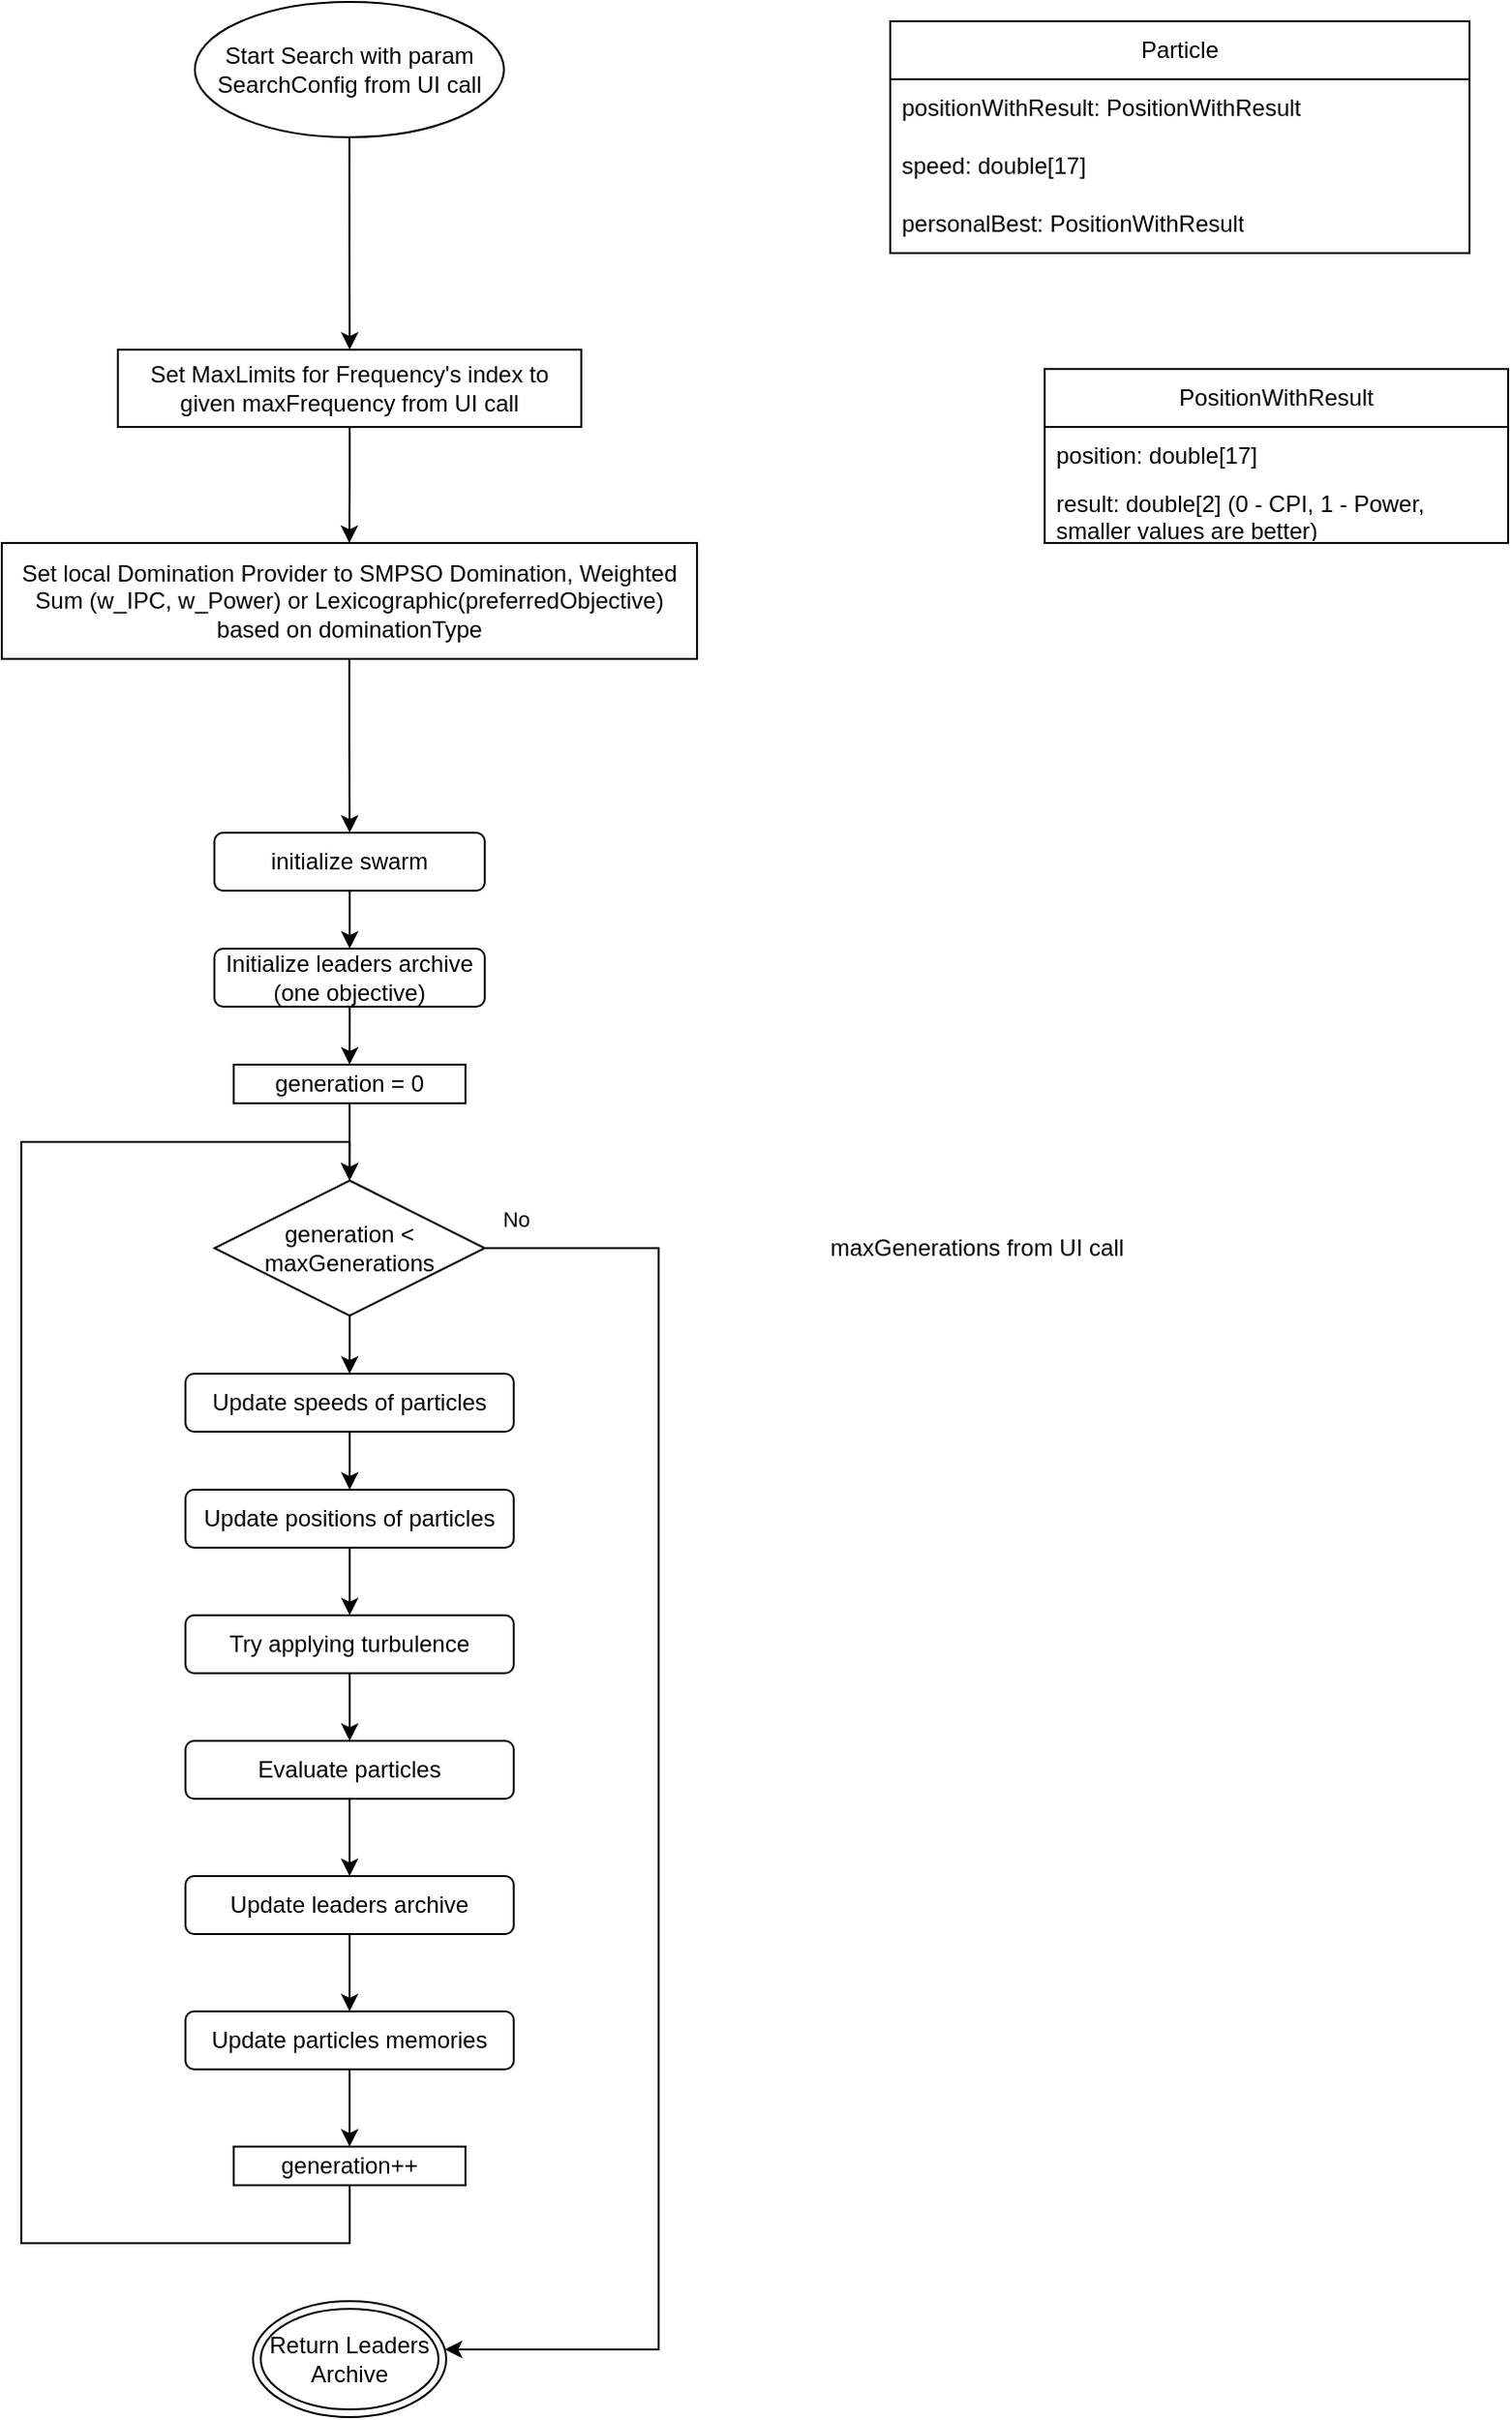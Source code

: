 <mxfile version="25.0.1" pages="11">
  <diagram name="Main" id="mer1Q-D7QFmTRmRvZn-K">
    <mxGraphModel dx="869" dy="508" grid="1" gridSize="10" guides="1" tooltips="1" connect="1" arrows="1" fold="1" page="1" pageScale="1" pageWidth="850" pageHeight="1100" math="0" shadow="0">
      <root>
        <mxCell id="0" />
        <mxCell id="1" parent="0" />
        <mxCell id="lEzwY27NrTsUro30V1a--1" value="" style="edgeStyle=orthogonalEdgeStyle;rounded=0;orthogonalLoop=1;jettySize=auto;html=1;" edge="1" parent="1" source="9O8NbNWzuJORjY1L01Cl-1" target="l73e2cAJVaDvfHCNKtZE-1">
          <mxGeometry relative="1" as="geometry" />
        </mxCell>
        <mxCell id="9O8NbNWzuJORjY1L01Cl-1" value="Start Search with param SearchConfig from UI call" style="ellipse;whiteSpace=wrap;html=1;" parent="1" vertex="1">
          <mxGeometry x="139.91" y="10" width="160.06" height="70" as="geometry" />
        </mxCell>
        <mxCell id="JEw1piW-Nov8eNwJmhrz-17" style="edgeStyle=orthogonalEdgeStyle;rounded=0;orthogonalLoop=1;jettySize=auto;html=1;" parent="1" source="JEw1piW-Nov8eNwJmhrz-1" target="JEw1piW-Nov8eNwJmhrz-2" edge="1">
          <mxGeometry relative="1" as="geometry" />
        </mxCell>
        <mxCell id="JEw1piW-Nov8eNwJmhrz-1" value="initialize swarm" style="rounded=1;whiteSpace=wrap;html=1;" parent="1" vertex="1">
          <mxGeometry x="150.05" y="440" width="140" height="30" as="geometry" />
        </mxCell>
        <mxCell id="JEw1piW-Nov8eNwJmhrz-18" style="edgeStyle=orthogonalEdgeStyle;rounded=0;orthogonalLoop=1;jettySize=auto;html=1;entryX=0.5;entryY=0;entryDx=0;entryDy=0;" parent="1" source="JEw1piW-Nov8eNwJmhrz-2" target="JEw1piW-Nov8eNwJmhrz-3" edge="1">
          <mxGeometry relative="1" as="geometry" />
        </mxCell>
        <mxCell id="JEw1piW-Nov8eNwJmhrz-2" value="Initialize leaders archive (one objective)" style="rounded=1;whiteSpace=wrap;html=1;" parent="1" vertex="1">
          <mxGeometry x="150.05" y="500" width="140" height="30" as="geometry" />
        </mxCell>
        <mxCell id="JEw1piW-Nov8eNwJmhrz-19" value="" style="edgeStyle=orthogonalEdgeStyle;rounded=0;orthogonalLoop=1;jettySize=auto;html=1;" parent="1" source="JEw1piW-Nov8eNwJmhrz-3" target="JEw1piW-Nov8eNwJmhrz-4" edge="1">
          <mxGeometry relative="1" as="geometry" />
        </mxCell>
        <mxCell id="JEw1piW-Nov8eNwJmhrz-3" value="generation = 0" style="rounded=0;whiteSpace=wrap;html=1;" parent="1" vertex="1">
          <mxGeometry x="160.05" y="560" width="120" height="20" as="geometry" />
        </mxCell>
        <mxCell id="JEw1piW-Nov8eNwJmhrz-23" style="edgeStyle=orthogonalEdgeStyle;rounded=0;orthogonalLoop=1;jettySize=auto;html=1;" parent="1" source="JEw1piW-Nov8eNwJmhrz-4" target="XtPFkoyNwsiE7fQPT80U-1" edge="1">
          <mxGeometry relative="1" as="geometry">
            <mxPoint x="280.05" y="1225" as="targetPoint" />
            <Array as="points">
              <mxPoint x="380.11" y="655" />
              <mxPoint x="380.11" y="1225" />
            </Array>
          </mxGeometry>
        </mxCell>
        <mxCell id="JEw1piW-Nov8eNwJmhrz-24" value="No" style="edgeLabel;html=1;align=center;verticalAlign=middle;resizable=0;points=[];" parent="JEw1piW-Nov8eNwJmhrz-23" vertex="1" connectable="0">
          <mxGeometry x="-0.96" y="-1" relative="1" as="geometry">
            <mxPoint y="-16" as="offset" />
          </mxGeometry>
        </mxCell>
        <mxCell id="JEw1piW-Nov8eNwJmhrz-45" style="edgeStyle=orthogonalEdgeStyle;rounded=0;orthogonalLoop=1;jettySize=auto;html=1;entryX=0.5;entryY=0;entryDx=0;entryDy=0;" parent="1" source="JEw1piW-Nov8eNwJmhrz-4" edge="1">
          <mxGeometry relative="1" as="geometry">
            <mxPoint x="220.05" y="720" as="targetPoint" />
          </mxGeometry>
        </mxCell>
        <mxCell id="JEw1piW-Nov8eNwJmhrz-4" value="generation &amp;lt; maxGenerations" style="rhombus;whiteSpace=wrap;html=1;" parent="1" vertex="1">
          <mxGeometry x="150.05" y="620" width="140" height="70" as="geometry" />
        </mxCell>
        <mxCell id="JEw1piW-Nov8eNwJmhrz-32" style="edgeStyle=orthogonalEdgeStyle;rounded=0;orthogonalLoop=1;jettySize=auto;html=1;entryX=0.5;entryY=0;entryDx=0;entryDy=0;" parent="1" source="JEw1piW-Nov8eNwJmhrz-11" target="JEw1piW-Nov8eNwJmhrz-4" edge="1">
          <mxGeometry relative="1" as="geometry">
            <Array as="points">
              <mxPoint x="220.05" y="1170" />
              <mxPoint x="50.05" y="1170" />
              <mxPoint x="50.05" y="600" />
              <mxPoint x="220.05" y="600" />
            </Array>
          </mxGeometry>
        </mxCell>
        <mxCell id="JEw1piW-Nov8eNwJmhrz-11" value="generation++" style="rounded=0;whiteSpace=wrap;html=1;" parent="1" vertex="1">
          <mxGeometry x="160.05" y="1120" width="120" height="20" as="geometry" />
        </mxCell>
        <mxCell id="QdyQd_z3b0H6NEa9Nn1w-3" value="" style="edgeStyle=orthogonalEdgeStyle;rounded=0;orthogonalLoop=1;jettySize=auto;html=1;" parent="1" source="QdyQd_z3b0H6NEa9Nn1w-1" target="QdyQd_z3b0H6NEa9Nn1w-2" edge="1">
          <mxGeometry relative="1" as="geometry" />
        </mxCell>
        <mxCell id="QdyQd_z3b0H6NEa9Nn1w-1" value="Update speeds of particles" style="rounded=1;whiteSpace=wrap;html=1;" parent="1" vertex="1">
          <mxGeometry x="135.05" y="720" width="170" height="30" as="geometry" />
        </mxCell>
        <mxCell id="QdyQd_z3b0H6NEa9Nn1w-5" value="" style="edgeStyle=orthogonalEdgeStyle;rounded=0;orthogonalLoop=1;jettySize=auto;html=1;" parent="1" source="QdyQd_z3b0H6NEa9Nn1w-2" target="QdyQd_z3b0H6NEa9Nn1w-4" edge="1">
          <mxGeometry relative="1" as="geometry" />
        </mxCell>
        <mxCell id="QdyQd_z3b0H6NEa9Nn1w-2" value="Update positions of particles" style="rounded=1;whiteSpace=wrap;html=1;" parent="1" vertex="1">
          <mxGeometry x="135.05" y="780" width="170" height="30" as="geometry" />
        </mxCell>
        <mxCell id="QdyQd_z3b0H6NEa9Nn1w-7" value="" style="edgeStyle=orthogonalEdgeStyle;rounded=0;orthogonalLoop=1;jettySize=auto;html=1;" parent="1" source="QdyQd_z3b0H6NEa9Nn1w-4" target="QdyQd_z3b0H6NEa9Nn1w-6" edge="1">
          <mxGeometry relative="1" as="geometry" />
        </mxCell>
        <mxCell id="QdyQd_z3b0H6NEa9Nn1w-4" value="Try applying turbulence" style="rounded=1;whiteSpace=wrap;html=1;" parent="1" vertex="1">
          <mxGeometry x="135.05" y="845" width="170" height="30" as="geometry" />
        </mxCell>
        <mxCell id="QdyQd_z3b0H6NEa9Nn1w-9" value="" style="edgeStyle=orthogonalEdgeStyle;rounded=0;orthogonalLoop=1;jettySize=auto;html=1;" parent="1" source="QdyQd_z3b0H6NEa9Nn1w-6" target="QdyQd_z3b0H6NEa9Nn1w-8" edge="1">
          <mxGeometry relative="1" as="geometry" />
        </mxCell>
        <mxCell id="QdyQd_z3b0H6NEa9Nn1w-6" value="Evaluate particles" style="rounded=1;whiteSpace=wrap;html=1;" parent="1" vertex="1">
          <mxGeometry x="135.05" y="910" width="170" height="30" as="geometry" />
        </mxCell>
        <mxCell id="QdyQd_z3b0H6NEa9Nn1w-12" value="" style="edgeStyle=orthogonalEdgeStyle;rounded=0;orthogonalLoop=1;jettySize=auto;html=1;" parent="1" source="QdyQd_z3b0H6NEa9Nn1w-8" target="QdyQd_z3b0H6NEa9Nn1w-11" edge="1">
          <mxGeometry relative="1" as="geometry" />
        </mxCell>
        <mxCell id="QdyQd_z3b0H6NEa9Nn1w-8" value="Update leaders archive" style="rounded=1;whiteSpace=wrap;html=1;" parent="1" vertex="1">
          <mxGeometry x="135.05" y="980" width="170" height="30" as="geometry" />
        </mxCell>
        <mxCell id="QdyQd_z3b0H6NEa9Nn1w-13" value="" style="edgeStyle=orthogonalEdgeStyle;rounded=0;orthogonalLoop=1;jettySize=auto;html=1;" parent="1" source="QdyQd_z3b0H6NEa9Nn1w-11" target="JEw1piW-Nov8eNwJmhrz-11" edge="1">
          <mxGeometry relative="1" as="geometry" />
        </mxCell>
        <mxCell id="QdyQd_z3b0H6NEa9Nn1w-11" value="Update particles memories" style="rounded=1;whiteSpace=wrap;html=1;" parent="1" vertex="1">
          <mxGeometry x="135.05" y="1050" width="170" height="30" as="geometry" />
        </mxCell>
        <mxCell id="gy9hzoJ_tgm-pusf9kd0-1" value="Particle" style="swimlane;fontStyle=0;childLayout=stackLayout;horizontal=1;startSize=30;horizontalStack=0;resizeParent=1;resizeParentMax=0;resizeLast=0;collapsible=1;marginBottom=0;whiteSpace=wrap;html=1;" parent="1" vertex="1">
          <mxGeometry x="500" y="20" width="300" height="120" as="geometry" />
        </mxCell>
        <mxCell id="gy9hzoJ_tgm-pusf9kd0-2" value="positionWithResult: PositionWithResult" style="text;strokeColor=none;fillColor=none;align=left;verticalAlign=middle;spacingLeft=4;spacingRight=4;overflow=hidden;points=[[0,0.5],[1,0.5]];portConstraint=eastwest;rotatable=0;whiteSpace=wrap;html=1;" parent="gy9hzoJ_tgm-pusf9kd0-1" vertex="1">
          <mxGeometry y="30" width="300" height="30" as="geometry" />
        </mxCell>
        <mxCell id="gy9hzoJ_tgm-pusf9kd0-3" value="speed: double[17]" style="text;strokeColor=none;fillColor=none;align=left;verticalAlign=middle;spacingLeft=4;spacingRight=4;overflow=hidden;points=[[0,0.5],[1,0.5]];portConstraint=eastwest;rotatable=0;whiteSpace=wrap;html=1;" parent="gy9hzoJ_tgm-pusf9kd0-1" vertex="1">
          <mxGeometry y="60" width="300" height="30" as="geometry" />
        </mxCell>
        <mxCell id="gy9hzoJ_tgm-pusf9kd0-4" value="personalBest: PositionWithResult" style="text;strokeColor=none;fillColor=none;align=left;verticalAlign=middle;spacingLeft=4;spacingRight=4;overflow=hidden;points=[[0,0.5],[1,0.5]];portConstraint=eastwest;rotatable=0;whiteSpace=wrap;html=1;" parent="gy9hzoJ_tgm-pusf9kd0-1" vertex="1">
          <mxGeometry y="90" width="300" height="30" as="geometry" />
        </mxCell>
        <mxCell id="XtPFkoyNwsiE7fQPT80U-1" value="Return Leaders Archive" style="ellipse;shape=doubleEllipse;whiteSpace=wrap;html=1;" parent="1" vertex="1">
          <mxGeometry x="170.05" y="1200" width="100" height="60" as="geometry" />
        </mxCell>
        <mxCell id="CcpYXkqNeWHHpjf-c1Jl-1" value="maxGenerations from UI call" style="text;html=1;align=center;verticalAlign=middle;whiteSpace=wrap;rounded=0;" parent="1" vertex="1">
          <mxGeometry x="450.11" y="640" width="190" height="30" as="geometry" />
        </mxCell>
        <mxCell id="DMipOT66YE0y_2yzG4A0-3" value="" style="edgeStyle=orthogonalEdgeStyle;rounded=0;orthogonalLoop=1;jettySize=auto;html=1;" edge="1" parent="1" source="l73e2cAJVaDvfHCNKtZE-1" target="DMipOT66YE0y_2yzG4A0-2">
          <mxGeometry relative="1" as="geometry" />
        </mxCell>
        <mxCell id="l73e2cAJVaDvfHCNKtZE-1" value="Set MaxLimits for Frequency&#39;s index to given&amp;nbsp;&lt;span style=&quot;text-align: left;&quot;&gt;maxFrequency from UI call&lt;/span&gt;" style="rounded=0;whiteSpace=wrap;html=1;" parent="1" vertex="1">
          <mxGeometry x="100.05" y="190" width="240" height="40" as="geometry" />
        </mxCell>
        <mxCell id="DMipOT66YE0y_2yzG4A0-4" value="" style="edgeStyle=orthogonalEdgeStyle;rounded=0;orthogonalLoop=1;jettySize=auto;html=1;" edge="1" parent="1" source="DMipOT66YE0y_2yzG4A0-2" target="JEw1piW-Nov8eNwJmhrz-1">
          <mxGeometry relative="1" as="geometry" />
        </mxCell>
        <mxCell id="DMipOT66YE0y_2yzG4A0-2" value="Set local Domination Provider to SMPSO Domination, Weighted Sum (w_IPC, w_Power) or Lexicographic(preferredObjective) based on dominationType" style="rounded=0;whiteSpace=wrap;html=1;" vertex="1" parent="1">
          <mxGeometry x="39.94" y="290" width="360" height="60" as="geometry" />
        </mxCell>
        <mxCell id="JHp8HWL1XByZFpylusa7-2" value="PositionWithResult" style="swimlane;fontStyle=0;childLayout=stackLayout;horizontal=1;startSize=30;horizontalStack=0;resizeParent=1;resizeParentMax=0;resizeLast=0;collapsible=1;marginBottom=0;whiteSpace=wrap;html=1;" vertex="1" parent="1">
          <mxGeometry x="580" y="200" width="240" height="90" as="geometry" />
        </mxCell>
        <mxCell id="JHp8HWL1XByZFpylusa7-3" value="position: double[17]" style="text;strokeColor=none;fillColor=none;align=left;verticalAlign=middle;spacingLeft=4;spacingRight=4;overflow=hidden;points=[[0,0.5],[1,0.5]];portConstraint=eastwest;rotatable=0;whiteSpace=wrap;html=1;" vertex="1" parent="JHp8HWL1XByZFpylusa7-2">
          <mxGeometry y="30" width="240" height="30" as="geometry" />
        </mxCell>
        <mxCell id="JHp8HWL1XByZFpylusa7-4" value="result: double[2] (0 - CPI, 1 - Power, smaller values are better)" style="text;strokeColor=none;fillColor=none;align=left;verticalAlign=middle;spacingLeft=4;spacingRight=4;overflow=hidden;points=[[0,0.5],[1,0.5]];portConstraint=eastwest;rotatable=0;whiteSpace=wrap;html=1;" vertex="1" parent="JHp8HWL1XByZFpylusa7-2">
          <mxGeometry y="60" width="240" height="30" as="geometry" />
        </mxCell>
      </root>
    </mxGraphModel>
  </diagram>
  <diagram id="DvbdqieHHknr5DbnnIH0" name="Initialize Swarm">
    <mxGraphModel dx="1103" dy="645" grid="1" gridSize="10" guides="1" tooltips="1" connect="1" arrows="1" fold="1" page="1" pageScale="1" pageWidth="850" pageHeight="1100" math="0" shadow="0">
      <root>
        <mxCell id="0" />
        <mxCell id="1" parent="0" />
        <mxCell id="qBTOAJuwR8NgXUdugwlV-1" value="" style="edgeStyle=orthogonalEdgeStyle;rounded=0;orthogonalLoop=1;jettySize=auto;html=1;" parent="1" source="yQ3MBcs3mOTVq_82O27H-1" target="yQ3MBcs3mOTVq_82O27H-2" edge="1">
          <mxGeometry relative="1" as="geometry" />
        </mxCell>
        <mxCell id="yQ3MBcs3mOTVq_82O27H-1" value="Start initialization of swarm" style="ellipse;whiteSpace=wrap;html=1;" parent="1" vertex="1">
          <mxGeometry x="320" y="20" width="120" height="70" as="geometry" />
        </mxCell>
        <mxCell id="MawIRmo5o7hxTb80F0-O-2" value="" style="edgeStyle=orthogonalEdgeStyle;rounded=0;orthogonalLoop=1;jettySize=auto;html=1;" parent="1" source="yQ3MBcs3mOTVq_82O27H-2" edge="1">
          <mxGeometry relative="1" as="geometry">
            <mxPoint x="380" y="240" as="targetPoint" />
          </mxGeometry>
        </mxCell>
        <mxCell id="yQ3MBcs3mOTVq_82O27H-2" value="let swarm be a list of swarmSize particles with random configurations" style="rounded=0;whiteSpace=wrap;html=1;" parent="1" vertex="1">
          <mxGeometry x="310" y="130" width="140" height="60" as="geometry" />
        </mxCell>
        <mxCell id="MawIRmo5o7hxTb80F0-O-18" value="" style="edgeStyle=orthogonalEdgeStyle;rounded=0;orthogonalLoop=1;jettySize=auto;html=1;" parent="1" source="MawIRmo5o7hxTb80F0-O-4" target="MawIRmo5o7hxTb80F0-O-16" edge="1">
          <mxGeometry relative="1" as="geometry" />
        </mxCell>
        <mxCell id="MawIRmo5o7hxTb80F0-O-4" value="For each particle in Swarm" style="swimlane;whiteSpace=wrap;html=1;" parent="1" vertex="1">
          <mxGeometry x="280" y="240" width="200" height="410" as="geometry" />
        </mxCell>
        <mxCell id="MawIRmo5o7hxTb80F0-O-7" value="PSATSim Wrapper" style="text;strokeColor=none;fillColor=none;align=left;verticalAlign=middle;spacingLeft=4;spacingRight=4;overflow=hidden;points=[[0,0.5],[1,0.5]];portConstraint=eastwest;rotatable=0;whiteSpace=wrap;html=1;" parent="MawIRmo5o7hxTb80F0-O-4" vertex="1">
          <mxGeometry x="220" y="180" width="120" height="30" as="geometry" />
        </mxCell>
        <mxCell id="MawIRmo5o7hxTb80F0-O-10" style="edgeStyle=orthogonalEdgeStyle;rounded=0;orthogonalLoop=1;jettySize=auto;html=1;dashed=1;endArrow=classicThin;endFill=1;startArrow=classicThin;startFill=1;" parent="MawIRmo5o7hxTb80F0-O-4" source="MawIRmo5o7hxTb80F0-O-7" target="MawIRmo5o7hxTb80F0-O-6" edge="1">
          <mxGeometry relative="1" as="geometry" />
        </mxCell>
        <mxCell id="MawIRmo5o7hxTb80F0-O-6" value="Evaluate configuration in given environment" style="rounded=1;whiteSpace=wrap;html=1;" parent="MawIRmo5o7hxTb80F0-O-4" vertex="1">
          <mxGeometry x="30" y="180" width="140" height="30" as="geometry" />
        </mxCell>
        <mxCell id="MawIRmo5o7hxTb80F0-O-9" value="" style="edgeStyle=orthogonalEdgeStyle;rounded=0;orthogonalLoop=1;jettySize=auto;html=1;" parent="MawIRmo5o7hxTb80F0-O-4" source="MawIRmo5o7hxTb80F0-O-6" target="MawIRmo5o7hxTb80F0-O-8" edge="1">
          <mxGeometry relative="1" as="geometry" />
        </mxCell>
        <mxCell id="MawIRmo5o7hxTb80F0-O-8" value="Update results of particle with that value" style="rounded=0;whiteSpace=wrap;html=1;" parent="MawIRmo5o7hxTb80F0-O-4" vertex="1">
          <mxGeometry x="30" y="230" width="140" height="40" as="geometry" />
        </mxCell>
        <mxCell id="MawIRmo5o7hxTb80F0-O-11" value="Set particle speeds to 0" style="rounded=0;whiteSpace=wrap;html=1;" parent="MawIRmo5o7hxTb80F0-O-4" vertex="1">
          <mxGeometry x="35" y="290" width="130" height="30" as="geometry" />
        </mxCell>
        <mxCell id="MawIRmo5o7hxTb80F0-O-12" value="" style="edgeStyle=orthogonalEdgeStyle;rounded=0;orthogonalLoop=1;jettySize=auto;html=1;" parent="MawIRmo5o7hxTb80F0-O-4" source="MawIRmo5o7hxTb80F0-O-8" target="MawIRmo5o7hxTb80F0-O-11" edge="1">
          <mxGeometry relative="1" as="geometry" />
        </mxCell>
        <mxCell id="MawIRmo5o7hxTb80F0-O-14" value="" style="edgeStyle=orthogonalEdgeStyle;rounded=0;orthogonalLoop=1;jettySize=auto;html=1;" parent="MawIRmo5o7hxTb80F0-O-4" source="MawIRmo5o7hxTb80F0-O-11" target="MawIRmo5o7hxTb80F0-O-13" edge="1">
          <mxGeometry relative="1" as="geometry" />
        </mxCell>
        <mxCell id="MawIRmo5o7hxTb80F0-O-13" value="Set particle personal best to its current position" style="rounded=0;whiteSpace=wrap;html=1;" parent="MawIRmo5o7hxTb80F0-O-4" vertex="1">
          <mxGeometry x="40" y="340" width="120" height="50" as="geometry" />
        </mxCell>
        <mxCell id="kJICMQAuUIQ2lftzsrY4-2" style="edgeStyle=orthogonalEdgeStyle;rounded=0;orthogonalLoop=1;jettySize=auto;html=1;" parent="MawIRmo5o7hxTb80F0-O-4" source="k931aRLgWhVeED5Lz_6K-1" target="MawIRmo5o7hxTb80F0-O-6" edge="1">
          <mxGeometry relative="1" as="geometry" />
        </mxCell>
        <mxCell id="k931aRLgWhVeED5Lz_6K-1" value="get configuration by Mapping From Real Vector To Configuration from particle&#39;s position" style="rounded=1;whiteSpace=wrap;html=1;" parent="MawIRmo5o7hxTb80F0-O-4" vertex="1">
          <mxGeometry x="15" y="50" width="170" height="80" as="geometry" />
        </mxCell>
        <mxCell id="MawIRmo5o7hxTb80F0-O-16" value="END" style="ellipse;shape=doubleEllipse;whiteSpace=wrap;html=1;" parent="1" vertex="1">
          <mxGeometry x="330" y="690" width="100" height="60" as="geometry" />
        </mxCell>
        <mxCell id="b4PnMtemHFmzvL3poBeY-1" value="The randomization must respect MinLimits and MaxLimits" style="text;html=1;align=center;verticalAlign=middle;whiteSpace=wrap;rounded=0;" parent="1" vertex="1">
          <mxGeometry x="480" y="122.5" width="270" height="75" as="geometry" />
        </mxCell>
      </root>
    </mxGraphModel>
  </diagram>
  <diagram id="1TdvZzMyM3aP6utzr17O" name="Initialize Leaders Archive">
    <mxGraphModel dx="700" dy="409" grid="1" gridSize="10" guides="1" tooltips="1" connect="1" arrows="1" fold="1" page="1" pageScale="1" pageWidth="850" pageHeight="1100" math="0" shadow="0">
      <root>
        <mxCell id="0" />
        <mxCell id="1" parent="0" />
        <mxCell id="fRfRLBUCj1vt5A7RjBGE-3" value="" style="edgeStyle=orthogonalEdgeStyle;rounded=0;orthogonalLoop=1;jettySize=auto;html=1;" parent="1" source="fRfRLBUCj1vt5A7RjBGE-1" target="fRfRLBUCj1vt5A7RjBGE-2" edge="1">
          <mxGeometry relative="1" as="geometry" />
        </mxCell>
        <mxCell id="fRfRLBUCj1vt5A7RjBGE-1" value="Start" style="ellipse;whiteSpace=wrap;html=1;" parent="1" vertex="1">
          <mxGeometry x="320" y="20" width="70" height="40" as="geometry" />
        </mxCell>
        <mxCell id="ixd07KHr537AiMv113Cl-2" style="edgeStyle=orthogonalEdgeStyle;rounded=0;orthogonalLoop=1;jettySize=auto;html=1;" parent="1" source="fRfRLBUCj1vt5A7RjBGE-2" target="ixd07KHr537AiMv113Cl-1" edge="1">
          <mxGeometry relative="1" as="geometry" />
        </mxCell>
        <mxCell id="fRfRLBUCj1vt5A7RjBGE-2" value="Let leadersArchive be an empty list of PositionWithResult with fixed max size archiveSize" style="rounded=0;whiteSpace=wrap;html=1;" parent="1" vertex="1">
          <mxGeometry x="250" y="100" width="210" height="50" as="geometry" />
        </mxCell>
        <mxCell id="fRfRLBUCj1vt5A7RjBGE-4" value="archiveSize from UI searchConfig call" style="text;html=1;align=center;verticalAlign=middle;whiteSpace=wrap;rounded=0;" parent="1" vertex="1">
          <mxGeometry x="470" y="110" width="140" height="30" as="geometry" />
        </mxCell>
        <mxCell id="EsEAKmMr8EwAGiMoKozd-2" value="" style="edgeStyle=orthogonalEdgeStyle;rounded=0;orthogonalLoop=1;jettySize=auto;html=1;" parent="1" source="ixd07KHr537AiMv113Cl-1" target="EsEAKmMr8EwAGiMoKozd-1" edge="1">
          <mxGeometry relative="1" as="geometry" />
        </mxCell>
        <mxCell id="ixd07KHr537AiMv113Cl-1" value="For each particle in swarm" style="swimlane;whiteSpace=wrap;html=1;" parent="1" vertex="1">
          <mxGeometry x="240" y="200" width="230" height="470" as="geometry" />
        </mxCell>
        <mxCell id="ixd07KHr537AiMv113Cl-6" value="" style="edgeStyle=orthogonalEdgeStyle;rounded=0;orthogonalLoop=1;jettySize=auto;html=1;" parent="ixd07KHr537AiMv113Cl-1" source="ixd07KHr537AiMv113Cl-3" edge="1">
          <mxGeometry relative="1" as="geometry">
            <mxPoint x="115" y="140" as="targetPoint" />
          </mxGeometry>
        </mxCell>
        <mxCell id="ixd07KHr537AiMv113Cl-3" value="check Is Dominated for particle against the set of all particles in swarm" style="rounded=1;whiteSpace=wrap;html=1;" parent="ixd07KHr537AiMv113Cl-1" vertex="1">
          <mxGeometry x="20" y="40" width="190" height="70" as="geometry" />
        </mxCell>
        <mxCell id="pH74-jYKieRBNFsiH0OJ-3" value="" style="edgeStyle=orthogonalEdgeStyle;rounded=0;orthogonalLoop=1;jettySize=auto;html=1;" parent="ixd07KHr537AiMv113Cl-1" source="ujtD4HR-Of2aE9-3337X-1" target="pH74-jYKieRBNFsiH0OJ-5" edge="1">
          <mxGeometry relative="1" as="geometry">
            <mxPoint x="115" y="240" as="targetPoint" />
          </mxGeometry>
        </mxCell>
        <mxCell id="pH74-jYKieRBNFsiH0OJ-4" value="No" style="edgeLabel;html=1;align=center;verticalAlign=middle;resizable=0;points=[];" parent="pH74-jYKieRBNFsiH0OJ-3" vertex="1" connectable="0">
          <mxGeometry x="-0.421" y="1" relative="1" as="geometry">
            <mxPoint as="offset" />
          </mxGeometry>
        </mxCell>
        <mxCell id="ujtD4HR-Of2aE9-3337X-1" value="particle&amp;nbsp;&lt;div&gt;is dominated&lt;/div&gt;" style="rhombus;whiteSpace=wrap;html=1;" parent="ixd07KHr537AiMv113Cl-1" vertex="1">
          <mxGeometry x="40" y="140" width="150" height="60" as="geometry" />
        </mxCell>
        <mxCell id="pH74-jYKieRBNFsiH0OJ-9" value="" style="edgeStyle=orthogonalEdgeStyle;rounded=0;orthogonalLoop=1;jettySize=auto;html=1;" parent="ixd07KHr537AiMv113Cl-1" source="pH74-jYKieRBNFsiH0OJ-5" target="pH74-jYKieRBNFsiH0OJ-8" edge="1">
          <mxGeometry relative="1" as="geometry">
            <Array as="points">
              <mxPoint x="115" y="350" />
              <mxPoint x="115" y="350" />
            </Array>
          </mxGeometry>
        </mxCell>
        <mxCell id="pH74-jYKieRBNFsiH0OJ-10" value="No" style="edgeLabel;html=1;align=center;verticalAlign=middle;resizable=0;points=[];" parent="pH74-jYKieRBNFsiH0OJ-9" vertex="1" connectable="0">
          <mxGeometry x="-0.396" y="3" relative="1" as="geometry">
            <mxPoint as="offset" />
          </mxGeometry>
        </mxCell>
        <mxCell id="pH74-jYKieRBNFsiH0OJ-5" value="particle&#39;s position&amp;nbsp;&lt;div&gt;already exists in leader&#39;s archive when converted from real to Config&lt;/div&gt;" style="rhombus;whiteSpace=wrap;html=1;" parent="ixd07KHr537AiMv113Cl-1" vertex="1">
          <mxGeometry x="10" y="250" width="210" height="100" as="geometry" />
        </mxCell>
        <mxCell id="pH74-jYKieRBNFsiH0OJ-8" value="Add particle&#39;s position in leadersArchive" style="rounded=0;whiteSpace=wrap;html=1;" parent="ixd07KHr537AiMv113Cl-1" vertex="1">
          <mxGeometry x="55" y="410" width="120" height="40" as="geometry" />
        </mxCell>
        <mxCell id="ixd07KHr537AiMv113Cl-7" value="END" style="ellipse;shape=doubleEllipse;whiteSpace=wrap;html=1;" parent="1" vertex="1">
          <mxGeometry x="305" y="820" width="100" height="60" as="geometry" />
        </mxCell>
        <mxCell id="EsEAKmMr8EwAGiMoKozd-3" value="" style="edgeStyle=orthogonalEdgeStyle;rounded=0;orthogonalLoop=1;jettySize=auto;html=1;" parent="1" source="EsEAKmMr8EwAGiMoKozd-1" target="ixd07KHr537AiMv113Cl-7" edge="1">
          <mxGeometry relative="1" as="geometry" />
        </mxCell>
        <mxCell id="EsEAKmMr8EwAGiMoKozd-1" value="Calculate crowding distance for leader&#39;s archive and store it in crowdingDistances" style="rounded=1;whiteSpace=wrap;html=1;" parent="1" vertex="1">
          <mxGeometry x="252.5" y="710" width="205" height="60" as="geometry" />
        </mxCell>
      </root>
    </mxGraphModel>
  </diagram>
  <diagram id="JiFSUHPM6dUyjtV7e0is" name="Crowding Distance">
    <mxGraphModel dx="819" dy="479" grid="1" gridSize="10" guides="1" tooltips="1" connect="1" arrows="1" fold="1" page="1" pageScale="1" pageWidth="850" pageHeight="1100" math="0" shadow="0">
      <root>
        <mxCell id="0" />
        <mxCell id="1" parent="0" />
        <mxCell id="_GmWn-QnmCwfYe8C5JsK-2" value="" style="edgeStyle=orthogonalEdgeStyle;rounded=0;orthogonalLoop=1;jettySize=auto;html=1;" parent="1" source="4uXApGb6hzrbyHSut3N9-1" target="_GmWn-QnmCwfYe8C5JsK-1" edge="1">
          <mxGeometry relative="1" as="geometry" />
        </mxCell>
        <mxCell id="4uXApGb6hzrbyHSut3N9-1" value="Start with params: configs as positionWithResult list" style="ellipse;whiteSpace=wrap;html=1;" parent="1" vertex="1">
          <mxGeometry x="87.5" y="30" width="260" height="70" as="geometry" />
        </mxCell>
        <mxCell id="NCookCJcaOnP2MxyVQ3p-1" value="" style="edgeStyle=orthogonalEdgeStyle;rounded=0;orthogonalLoop=1;jettySize=auto;html=1;" parent="1" source="_GmWn-QnmCwfYe8C5JsK-1" target="_GmWn-QnmCwfYe8C5JsK-3" edge="1">
          <mxGeometry relative="1" as="geometry" />
        </mxCell>
        <mxCell id="_GmWn-QnmCwfYe8C5JsK-1" value="Let crowdingDistances be an empty list from index of positionWithResult inside the param to crowding distance (double[length of list from param])" style="rounded=0;whiteSpace=wrap;html=1;" parent="1" vertex="1">
          <mxGeometry x="90" y="140" width="255" height="60" as="geometry" />
        </mxCell>
        <mxCell id="NCookCJcaOnP2MxyVQ3p-3" value="" style="edgeStyle=orthogonalEdgeStyle;rounded=0;orthogonalLoop=1;jettySize=auto;html=1;" parent="1" source="_GmWn-QnmCwfYe8C5JsK-3" target="NCookCJcaOnP2MxyVQ3p-2" edge="1">
          <mxGeometry relative="1" as="geometry" />
        </mxCell>
        <mxCell id="NCookCJcaOnP2MxyVQ3p-10" value="yes" style="edgeLabel;html=1;align=center;verticalAlign=middle;resizable=0;points=[];" parent="NCookCJcaOnP2MxyVQ3p-3" vertex="1" connectable="0">
          <mxGeometry x="-0.509" relative="1" as="geometry">
            <mxPoint as="offset" />
          </mxGeometry>
        </mxCell>
        <mxCell id="NCookCJcaOnP2MxyVQ3p-5" value="" style="edgeStyle=orthogonalEdgeStyle;rounded=0;orthogonalLoop=1;jettySize=auto;html=1;" parent="1" source="_GmWn-QnmCwfYe8C5JsK-3" target="NCookCJcaOnP2MxyVQ3p-4" edge="1">
          <mxGeometry relative="1" as="geometry" />
        </mxCell>
        <mxCell id="_GmWn-QnmCwfYe8C5JsK-3" value="does config set contains&lt;div&gt;&amp;nbsp;no elements&lt;/div&gt;" style="rhombus;whiteSpace=wrap;html=1;" parent="1" vertex="1">
          <mxGeometry x="117.5" y="230" width="200" height="80" as="geometry" />
        </mxCell>
        <mxCell id="NCookCJcaOnP2MxyVQ3p-2" value="return crowdingDistances" style="ellipse;shape=doubleEllipse;whiteSpace=wrap;html=1;" parent="1" vertex="1">
          <mxGeometry x="380" y="240" width="130" height="60" as="geometry" />
        </mxCell>
        <mxCell id="NCookCJcaOnP2MxyVQ3p-8" value="" style="edgeStyle=orthogonalEdgeStyle;rounded=0;orthogonalLoop=1;jettySize=auto;html=1;" parent="1" source="NCookCJcaOnP2MxyVQ3p-4" edge="1" target="NCookCJcaOnP2MxyVQ3p-6">
          <mxGeometry relative="1" as="geometry">
            <mxPoint x="370" y="370" as="targetPoint" />
          </mxGeometry>
        </mxCell>
        <mxCell id="NCookCJcaOnP2MxyVQ3p-11" value="yes" style="edgeLabel;html=1;align=center;verticalAlign=middle;resizable=0;points=[];" parent="NCookCJcaOnP2MxyVQ3p-8" vertex="1" connectable="0">
          <mxGeometry x="-0.289" y="1" relative="1" as="geometry">
            <mxPoint as="offset" />
          </mxGeometry>
        </mxCell>
        <mxCell id="NCookCJcaOnP2MxyVQ3p-22" value="" style="edgeStyle=orthogonalEdgeStyle;rounded=0;orthogonalLoop=1;jettySize=auto;html=1;" parent="1" source="NCookCJcaOnP2MxyVQ3p-4" target="NCookCJcaOnP2MxyVQ3p-12" edge="1">
          <mxGeometry relative="1" as="geometry" />
        </mxCell>
        <mxCell id="NCookCJcaOnP2MxyVQ3p-4" value="does config set contains&lt;div&gt;&amp;nbsp;one element&lt;/div&gt;" style="rhombus;whiteSpace=wrap;html=1;" parent="1" vertex="1">
          <mxGeometry x="117.5" y="330" width="200" height="80" as="geometry" />
        </mxCell>
        <mxCell id="NCookCJcaOnP2MxyVQ3p-9" value="" style="edgeStyle=orthogonalEdgeStyle;rounded=0;orthogonalLoop=1;jettySize=auto;html=1;" parent="1" source="NCookCJcaOnP2MxyVQ3p-6" target="NCookCJcaOnP2MxyVQ3p-7" edge="1">
          <mxGeometry relative="1" as="geometry" />
        </mxCell>
        <mxCell id="NCookCJcaOnP2MxyVQ3p-6" value="set crowdingDistances of the index of that element to +infinity" style="rounded=0;whiteSpace=wrap;html=1;" parent="1" vertex="1">
          <mxGeometry x="377.5" y="340" width="160" height="60" as="geometry" />
        </mxCell>
        <mxCell id="NCookCJcaOnP2MxyVQ3p-7" value="return crowdingDistances" style="ellipse;shape=doubleEllipse;whiteSpace=wrap;html=1;" parent="1" vertex="1">
          <mxGeometry x="590" y="340" width="130" height="60" as="geometry" />
        </mxCell>
        <mxCell id="NCookCJcaOnP2MxyVQ3p-23" value="" style="edgeStyle=orthogonalEdgeStyle;rounded=0;orthogonalLoop=1;jettySize=auto;html=1;" parent="1" source="NCookCJcaOnP2MxyVQ3p-12" edge="1" target="NCookCJcaOnP2MxyVQ3p-14">
          <mxGeometry relative="1" as="geometry">
            <mxPoint x="370" y="470" as="targetPoint" />
          </mxGeometry>
        </mxCell>
        <mxCell id="NCookCJcaOnP2MxyVQ3p-24" value="yes" style="edgeLabel;html=1;align=center;verticalAlign=middle;resizable=0;points=[];" parent="NCookCJcaOnP2MxyVQ3p-23" vertex="1" connectable="0">
          <mxGeometry x="-0.261" y="2" relative="1" as="geometry">
            <mxPoint as="offset" />
          </mxGeometry>
        </mxCell>
        <mxCell id="NCookCJcaOnP2MxyVQ3p-27" value="" style="edgeStyle=orthogonalEdgeStyle;rounded=0;orthogonalLoop=1;jettySize=auto;html=1;" parent="1" source="NCookCJcaOnP2MxyVQ3p-12" target="NCookCJcaOnP2MxyVQ3p-26" edge="1">
          <mxGeometry relative="1" as="geometry" />
        </mxCell>
        <mxCell id="NCookCJcaOnP2MxyVQ3p-12" value="does config set contains&lt;div&gt;&amp;nbsp;two elements&lt;/div&gt;" style="rhombus;whiteSpace=wrap;html=1;" parent="1" vertex="1">
          <mxGeometry x="117.5" y="430" width="200" height="80" as="geometry" />
        </mxCell>
        <mxCell id="NCookCJcaOnP2MxyVQ3p-25" value="" style="edgeStyle=orthogonalEdgeStyle;rounded=0;orthogonalLoop=1;jettySize=auto;html=1;" parent="1" source="NCookCJcaOnP2MxyVQ3p-14" target="NCookCJcaOnP2MxyVQ3p-18" edge="1">
          <mxGeometry relative="1" as="geometry" />
        </mxCell>
        <mxCell id="NCookCJcaOnP2MxyVQ3p-14" value="set crowdingDistances of the indexes of those elements to +infinity" style="rounded=0;whiteSpace=wrap;html=1;" parent="1" vertex="1">
          <mxGeometry x="377.5" y="440" width="160" height="60" as="geometry" />
        </mxCell>
        <mxCell id="NCookCJcaOnP2MxyVQ3p-18" value="return crowdingDistances" style="ellipse;shape=doubleEllipse;whiteSpace=wrap;html=1;" parent="1" vertex="1">
          <mxGeometry x="590" y="440" width="130" height="60" as="geometry" />
        </mxCell>
        <mxCell id="NCookCJcaOnP2MxyVQ3p-29" style="edgeStyle=orthogonalEdgeStyle;rounded=0;orthogonalLoop=1;jettySize=auto;html=1;entryX=0.5;entryY=0;entryDx=0;entryDy=0;" parent="1" source="NCookCJcaOnP2MxyVQ3p-26" target="NCookCJcaOnP2MxyVQ3p-28" edge="1">
          <mxGeometry relative="1" as="geometry" />
        </mxCell>
        <mxCell id="NCookCJcaOnP2MxyVQ3p-26" value="set all crowding distances to 0" style="rounded=0;whiteSpace=wrap;html=1;" parent="1" vertex="1">
          <mxGeometry x="102.5" y="540" width="230" height="30" as="geometry" />
        </mxCell>
        <mxCell id="vQDk6ukUJKBHr8L-VZoq-16" style="edgeStyle=orthogonalEdgeStyle;rounded=0;orthogonalLoop=1;jettySize=auto;html=1;" parent="1" source="NCookCJcaOnP2MxyVQ3p-28" target="vQDk6ukUJKBHr8L-VZoq-15" edge="1">
          <mxGeometry relative="1" as="geometry" />
        </mxCell>
        <mxCell id="NCookCJcaOnP2MxyVQ3p-28" value="for each objective in [0, 2)" style="swimlane;whiteSpace=wrap;html=1;" parent="1" vertex="1">
          <mxGeometry x="57.5" y="600" width="320" height="490" as="geometry" />
        </mxCell>
        <mxCell id="vQDk6ukUJKBHr8L-VZoq-4" style="edgeStyle=orthogonalEdgeStyle;rounded=0;orthogonalLoop=1;jettySize=auto;html=1;entryX=0.5;entryY=0;entryDx=0;entryDy=0;" parent="NCookCJcaOnP2MxyVQ3p-28" source="vQDk6ukUJKBHr8L-VZoq-1" target="vQDk6ukUJKBHr8L-VZoq-3" edge="1">
          <mxGeometry relative="1" as="geometry" />
        </mxCell>
        <mxCell id="vQDk6ukUJKBHr8L-VZoq-1" value="copy configs and sort by value of current objective" style="rounded=0;whiteSpace=wrap;html=1;" parent="NCookCJcaOnP2MxyVQ3p-28" vertex="1">
          <mxGeometry x="10" y="40" width="300" height="20" as="geometry" />
        </mxCell>
        <mxCell id="vQDk6ukUJKBHr8L-VZoq-6" style="edgeStyle=orthogonalEdgeStyle;rounded=0;orthogonalLoop=1;jettySize=auto;html=1;entryX=0.5;entryY=0;entryDx=0;entryDy=0;" parent="NCookCJcaOnP2MxyVQ3p-28" source="vQDk6ukUJKBHr8L-VZoq-3" target="vQDk6ukUJKBHr8L-VZoq-5" edge="1">
          <mxGeometry relative="1" as="geometry" />
        </mxCell>
        <mxCell id="vQDk6ukUJKBHr8L-VZoq-3" value="extract min and max current objective values into objMin and objMax" style="rounded=0;whiteSpace=wrap;html=1;" parent="NCookCJcaOnP2MxyVQ3p-28" vertex="1">
          <mxGeometry x="10" y="80" width="300" height="40" as="geometry" />
        </mxCell>
        <mxCell id="vQDk6ukUJKBHr8L-VZoq-14" style="edgeStyle=orthogonalEdgeStyle;rounded=0;orthogonalLoop=1;jettySize=auto;html=1;entryX=0.5;entryY=0;entryDx=0;entryDy=0;" parent="NCookCJcaOnP2MxyVQ3p-28" source="vQDk6ukUJKBHr8L-VZoq-5" target="vQDk6ukUJKBHr8L-VZoq-7" edge="1">
          <mxGeometry relative="1" as="geometry" />
        </mxCell>
        <mxCell id="vQDk6ukUJKBHr8L-VZoq-5" value="get first and last elements&#39; original indexes from the sorted set and set their crowding distance to +infinity" style="rounded=0;whiteSpace=wrap;html=1;" parent="NCookCJcaOnP2MxyVQ3p-28" vertex="1">
          <mxGeometry x="10" y="140" width="300" height="40" as="geometry" />
        </mxCell>
        <mxCell id="vQDk6ukUJKBHr8L-VZoq-7" value="for i in [1, size of configs - 1)" style="swimlane;whiteSpace=wrap;html=1;startSize=30;" parent="NCookCJcaOnP2MxyVQ3p-28" vertex="1">
          <mxGeometry x="10" y="210" width="300" height="250" as="geometry" />
        </mxCell>
        <mxCell id="vQDk6ukUJKBHr8L-VZoq-12" style="edgeStyle=orthogonalEdgeStyle;rounded=0;orthogonalLoop=1;jettySize=auto;html=1;" parent="vQDk6ukUJKBHr8L-VZoq-7" source="vQDk6ukUJKBHr8L-VZoq-8" target="vQDk6ukUJKBHr8L-VZoq-9" edge="1">
          <mxGeometry relative="1" as="geometry" />
        </mxCell>
        <mxCell id="vQDk6ukUJKBHr8L-VZoq-8" value="let distance = current objective of copy config set [i + 1] - current objective of copy config set [i - 1]" style="rounded=0;whiteSpace=wrap;html=1;" parent="vQDk6ukUJKBHr8L-VZoq-7" vertex="1">
          <mxGeometry x="12" y="40" width="278" height="40" as="geometry" />
        </mxCell>
        <mxCell id="vQDk6ukUJKBHr8L-VZoq-13" style="edgeStyle=orthogonalEdgeStyle;rounded=0;orthogonalLoop=1;jettySize=auto;html=1;" parent="vQDk6ukUJKBHr8L-VZoq-7" source="vQDk6ukUJKBHr8L-VZoq-9" target="vQDk6ukUJKBHr8L-VZoq-10" edge="1">
          <mxGeometry relative="1" as="geometry" />
        </mxCell>
        <mxCell id="vQDk6ukUJKBHr8L-VZoq-9" value="distance = distance / (objMax - objMin)" style="rounded=0;whiteSpace=wrap;html=1;" parent="vQDk6ukUJKBHr8L-VZoq-7" vertex="1">
          <mxGeometry x="10" y="110" width="280" height="30" as="geometry" />
        </mxCell>
        <mxCell id="vQDk6ukUJKBHr8L-VZoq-10" value="increment crowding distance of the original index of copy config set [i] with distance" style="rounded=0;whiteSpace=wrap;html=1;" parent="vQDk6ukUJKBHr8L-VZoq-7" vertex="1">
          <mxGeometry x="45" y="170" width="210" height="60" as="geometry" />
        </mxCell>
        <mxCell id="vQDk6ukUJKBHr8L-VZoq-15" value="return crowdingDistances" style="ellipse;shape=doubleEllipse;whiteSpace=wrap;html=1;" parent="1" vertex="1">
          <mxGeometry x="500" y="815" width="140" height="60" as="geometry" />
        </mxCell>
      </root>
    </mxGraphModel>
  </diagram>
  <diagram id="WB-_jQ-c32Wue1vFlmMN" name="Update speeds of particles">
    <mxGraphModel dx="714" dy="838" grid="1" gridSize="10" guides="1" tooltips="1" connect="1" arrows="1" fold="1" page="1" pageScale="1" pageWidth="850" pageHeight="1100" math="0" shadow="0">
      <root>
        <mxCell id="0" />
        <mxCell id="1" parent="0" />
        <mxCell id="xxo4gBW64KxO9hoz0uZL-2" value="" style="edgeStyle=orthogonalEdgeStyle;rounded=0;orthogonalLoop=1;jettySize=auto;html=1;" parent="1" source="drdxQC3TDGH5V-IslYzP-1" edge="1">
          <mxGeometry relative="1" as="geometry">
            <mxPoint x="400" y="110" as="targetPoint" />
          </mxGeometry>
        </mxCell>
        <mxCell id="drdxQC3TDGH5V-IslYzP-1" value="Start" style="ellipse;whiteSpace=wrap;html=1;" parent="1" vertex="1">
          <mxGeometry x="360" y="30" width="80" height="50" as="geometry" />
        </mxCell>
        <mxCell id="xxo4gBW64KxO9hoz0uZL-23" value="" style="edgeStyle=orthogonalEdgeStyle;rounded=0;orthogonalLoop=1;jettySize=auto;html=1;" parent="1" source="xxo4gBW64KxO9hoz0uZL-4" target="xxo4gBW64KxO9hoz0uZL-22" edge="1">
          <mxGeometry relative="1" as="geometry" />
        </mxCell>
        <mxCell id="xxo4gBW64KxO9hoz0uZL-4" value="For particle in swarm" style="swimlane;whiteSpace=wrap;html=1;" parent="1" vertex="1">
          <mxGeometry x="230" y="110" width="340" height="910" as="geometry" />
        </mxCell>
        <mxCell id="xxo4gBW64KxO9hoz0uZL-15" value="" style="edgeStyle=orthogonalEdgeStyle;rounded=0;orthogonalLoop=1;jettySize=auto;html=1;" parent="xxo4gBW64KxO9hoz0uZL-4" source="xxo4gBW64KxO9hoz0uZL-5" target="xxo4gBW64KxO9hoz0uZL-8" edge="1">
          <mxGeometry relative="1" as="geometry" />
        </mxCell>
        <mxCell id="xxo4gBW64KxO9hoz0uZL-5" value="Pick random r1, r2 from (0, 1)" style="rounded=0;whiteSpace=wrap;html=1;" parent="xxo4gBW64KxO9hoz0uZL-4" vertex="1">
          <mxGeometry x="80" y="40" width="180" height="30" as="geometry" />
        </mxCell>
        <mxCell id="hcEOqfez3wJ2QI-lQD5i-2" value="" style="edgeStyle=orthogonalEdgeStyle;rounded=0;orthogonalLoop=1;jettySize=auto;html=1;" edge="1" parent="xxo4gBW64KxO9hoz0uZL-4" source="xxo4gBW64KxO9hoz0uZL-6" target="RqFgrk9fVvHi5Bdq_MVM-1">
          <mxGeometry relative="1" as="geometry" />
        </mxCell>
        <mxCell id="xxo4gBW64KxO9hoz0uZL-6" value="Update speed = w·speed+C1·r1 ·(xp−xi)+C2·r2 ·(xg−xi) . All operations are vectorial" style="rounded=0;whiteSpace=wrap;html=1;" parent="xxo4gBW64KxO9hoz0uZL-4" vertex="1">
          <mxGeometry x="30" y="440" width="270" height="60" as="geometry" />
        </mxCell>
        <mxCell id="xxo4gBW64KxO9hoz0uZL-16" value="" style="edgeStyle=orthogonalEdgeStyle;rounded=0;orthogonalLoop=1;jettySize=auto;html=1;" parent="xxo4gBW64KxO9hoz0uZL-4" source="xxo4gBW64KxO9hoz0uZL-8" target="xxo4gBW64KxO9hoz0uZL-9" edge="1">
          <mxGeometry relative="1" as="geometry" />
        </mxCell>
        <mxCell id="xxo4gBW64KxO9hoz0uZL-8" value="Let xi as particle&#39;s position" style="rounded=1;whiteSpace=wrap;html=1;" parent="xxo4gBW64KxO9hoz0uZL-4" vertex="1">
          <mxGeometry x="30" y="90" width="280" height="20" as="geometry" />
        </mxCell>
        <mxCell id="xxo4gBW64KxO9hoz0uZL-18" style="edgeStyle=orthogonalEdgeStyle;rounded=0;orthogonalLoop=1;jettySize=auto;html=1;" parent="xxo4gBW64KxO9hoz0uZL-4" source="xxo4gBW64KxO9hoz0uZL-9" target="xxo4gBW64KxO9hoz0uZL-11" edge="1">
          <mxGeometry relative="1" as="geometry" />
        </mxCell>
        <mxCell id="xxo4gBW64KxO9hoz0uZL-9" value="Let xp as particle&#39;s personal best" style="rounded=1;whiteSpace=wrap;html=1;" parent="xxo4gBW64KxO9hoz0uZL-4" vertex="1">
          <mxGeometry x="30" y="130" width="280" height="20" as="geometry" />
        </mxCell>
        <mxCell id="xxo4gBW64KxO9hoz0uZL-19" value="" style="edgeStyle=orthogonalEdgeStyle;rounded=0;orthogonalLoop=1;jettySize=auto;html=1;" parent="xxo4gBW64KxO9hoz0uZL-4" source="xxo4gBW64KxO9hoz0uZL-11" edge="1" target="mj1ozXERxM6CvJweBrvC-1">
          <mxGeometry relative="1" as="geometry">
            <mxPoint x="170" y="340" as="targetPoint" />
          </mxGeometry>
        </mxCell>
        <mxCell id="xxo4gBW64KxO9hoz0uZL-11" value="Select random l1, l2 from leaders archive" style="rounded=0;whiteSpace=wrap;html=1;" parent="xxo4gBW64KxO9hoz0uZL-4" vertex="1">
          <mxGeometry x="35" y="170" width="270" height="30" as="geometry" />
        </mxCell>
        <mxCell id="xxo4gBW64KxO9hoz0uZL-20" value="" style="edgeStyle=orthogonalEdgeStyle;rounded=0;orthogonalLoop=1;jettySize=auto;html=1;" parent="xxo4gBW64KxO9hoz0uZL-4" target="xxo4gBW64KxO9hoz0uZL-14" edge="1" source="mj1ozXERxM6CvJweBrvC-1">
          <mxGeometry relative="1" as="geometry">
            <mxPoint x="170" y="400" as="sourcePoint" />
            <Array as="points" />
          </mxGeometry>
        </mxCell>
        <mxCell id="xaTdK5wql2R1ihe91R9O-3" style="edgeStyle=orthogonalEdgeStyle;rounded=0;orthogonalLoop=1;jettySize=auto;html=1;entryX=0.5;entryY=0;entryDx=0;entryDy=0;" edge="1" parent="xxo4gBW64KxO9hoz0uZL-4" source="xxo4gBW64KxO9hoz0uZL-14" target="xaTdK5wql2R1ihe91R9O-1">
          <mxGeometry relative="1" as="geometry" />
        </mxCell>
        <mxCell id="xxo4gBW64KxO9hoz0uZL-14" value="Let xg = l1 if crowd1 &amp;gt; crowd2 else l2" style="rounded=0;whiteSpace=wrap;html=1;" parent="xxo4gBW64KxO9hoz0uZL-4" vertex="1">
          <mxGeometry x="35" y="300" width="270" height="30" as="geometry" />
        </mxCell>
        <mxCell id="mj1ozXERxM6CvJweBrvC-1" value="Let crowd1, crowd2 be the Crowding Distances of l1, respectively l2" style="rounded=0;whiteSpace=wrap;html=1;" parent="xxo4gBW64KxO9hoz0uZL-4" vertex="1">
          <mxGeometry x="60" y="220" width="220" height="60" as="geometry" />
        </mxCell>
        <mxCell id="1sIFyFa-Qk83pLWMSwk1-1" value="" style="edgeStyle=orthogonalEdgeStyle;rounded=0;orthogonalLoop=1;jettySize=auto;html=1;" edge="1" parent="xxo4gBW64KxO9hoz0uZL-4" source="RqFgrk9fVvHi5Bdq_MVM-1" target="hcEOqfez3wJ2QI-lQD5i-3">
          <mxGeometry relative="1" as="geometry" />
        </mxCell>
        <mxCell id="RqFgrk9fVvHi5Bdq_MVM-1" value="Let phi = c1+c2 if c1+c2&amp;gt;4 else 0" style="rounded=0;whiteSpace=wrap;html=1;" vertex="1" parent="xxo4gBW64KxO9hoz0uZL-4">
          <mxGeometry x="60" y="520" width="210" height="30" as="geometry" />
        </mxCell>
        <mxCell id="1sIFyFa-Qk83pLWMSwk1-3" value="" style="edgeStyle=orthogonalEdgeStyle;rounded=0;orthogonalLoop=1;jettySize=auto;html=1;" edge="1" parent="xxo4gBW64KxO9hoz0uZL-4" source="hcEOqfez3wJ2QI-lQD5i-3" target="1sIFyFa-Qk83pLWMSwk1-2">
          <mxGeometry relative="1" as="geometry" />
        </mxCell>
        <mxCell id="hcEOqfez3wJ2QI-lQD5i-3" value="let rho = 2 / (2 - phi - sqrt(phi^2 - 4*phi))" style="rounded=0;whiteSpace=wrap;html=1;" vertex="1" parent="xxo4gBW64KxO9hoz0uZL-4">
          <mxGeometry x="30" y="570" width="270" height="30" as="geometry" />
        </mxCell>
        <mxCell id="1sIFyFa-Qk83pLWMSwk1-2" value="particle&#39;s speed *= rho" style="rounded=0;whiteSpace=wrap;html=1;" vertex="1" parent="xxo4gBW64KxO9hoz0uZL-4">
          <mxGeometry x="80" y="620" width="170" height="30" as="geometry" />
        </mxCell>
        <mxCell id="1sIFyFa-Qk83pLWMSwk1-4" value="for i in [0, size of particle&#39;s speed vector)" style="swimlane;whiteSpace=wrap;html=1;" vertex="1" parent="xxo4gBW64KxO9hoz0uZL-4">
          <mxGeometry x="10" y="670" width="320" height="230" as="geometry" />
        </mxCell>
        <mxCell id="SO4jsbcKc1Ew5-eTTWuu-4" style="edgeStyle=orthogonalEdgeStyle;rounded=0;orthogonalLoop=1;jettySize=auto;html=1;entryX=0.5;entryY=0;entryDx=0;entryDy=0;" edge="1" parent="1sIFyFa-Qk83pLWMSwk1-4" source="1sIFyFa-Qk83pLWMSwk1-5" target="SO4jsbcKc1Ew5-eTTWuu-3">
          <mxGeometry relative="1" as="geometry" />
        </mxCell>
        <mxCell id="1sIFyFa-Qk83pLWMSwk1-5" value="delta = (MaxLimits[i] - MinLimits[i]) / 2&amp;nbsp;" style="rounded=0;whiteSpace=wrap;html=1;" vertex="1" parent="1sIFyFa-Qk83pLWMSwk1-4">
          <mxGeometry x="20" y="40" width="260" height="30" as="geometry" />
        </mxCell>
        <mxCell id="SO4jsbcKc1Ew5-eTTWuu-6" value="" style="edgeStyle=orthogonalEdgeStyle;rounded=0;orthogonalLoop=1;jettySize=auto;html=1;" edge="1" parent="1sIFyFa-Qk83pLWMSwk1-4" source="SO4jsbcKc1Ew5-eTTWuu-3" target="SO4jsbcKc1Ew5-eTTWuu-5">
          <mxGeometry relative="1" as="geometry" />
        </mxCell>
        <mxCell id="SO4jsbcKc1Ew5-eTTWuu-8" value="" style="edgeStyle=orthogonalEdgeStyle;rounded=0;orthogonalLoop=1;jettySize=auto;html=1;" edge="1" parent="1sIFyFa-Qk83pLWMSwk1-4" source="SO4jsbcKc1Ew5-eTTWuu-3" target="SO4jsbcKc1Ew5-eTTWuu-7">
          <mxGeometry relative="1" as="geometry" />
        </mxCell>
        <mxCell id="SO4jsbcKc1Ew5-eTTWuu-3" value="particle&#39;s speed[i]&amp;nbsp;&lt;div&gt;&amp;gt; delta&lt;/div&gt;" style="rhombus;whiteSpace=wrap;html=1;" vertex="1" parent="1sIFyFa-Qk83pLWMSwk1-4">
          <mxGeometry x="10" y="100" width="160" height="50" as="geometry" />
        </mxCell>
        <mxCell id="SO4jsbcKc1Ew5-eTTWuu-5" value="particle&#39;s speed[i] = delta" style="rounded=0;whiteSpace=wrap;html=1;" vertex="1" parent="1sIFyFa-Qk83pLWMSwk1-4">
          <mxGeometry x="200" y="110" width="90" height="30" as="geometry" />
        </mxCell>
        <mxCell id="SO4jsbcKc1Ew5-eTTWuu-10" value="" style="edgeStyle=orthogonalEdgeStyle;rounded=0;orthogonalLoop=1;jettySize=auto;html=1;" edge="1" parent="1sIFyFa-Qk83pLWMSwk1-4" source="SO4jsbcKc1Ew5-eTTWuu-7" target="SO4jsbcKc1Ew5-eTTWuu-9">
          <mxGeometry relative="1" as="geometry" />
        </mxCell>
        <mxCell id="SO4jsbcKc1Ew5-eTTWuu-7" value="particle&#39;s speed[i]&amp;nbsp;&lt;div&gt;&amp;lt;= -delta&lt;/div&gt;" style="rhombus;whiteSpace=wrap;html=1;" vertex="1" parent="1sIFyFa-Qk83pLWMSwk1-4">
          <mxGeometry x="10" y="170" width="160" height="50" as="geometry" />
        </mxCell>
        <mxCell id="SO4jsbcKc1Ew5-eTTWuu-9" value="particle&#39;s speed[i] = -delta" style="rounded=0;whiteSpace=wrap;html=1;" vertex="1" parent="1sIFyFa-Qk83pLWMSwk1-4">
          <mxGeometry x="200" y="180" width="90" height="30" as="geometry" />
        </mxCell>
        <mxCell id="SO4jsbcKc1Ew5-eTTWuu-2" style="edgeStyle=orthogonalEdgeStyle;rounded=0;orthogonalLoop=1;jettySize=auto;html=1;entryX=0.487;entryY=0.002;entryDx=0;entryDy=0;entryPerimeter=0;" edge="1" parent="xxo4gBW64KxO9hoz0uZL-4" source="1sIFyFa-Qk83pLWMSwk1-2" target="1sIFyFa-Qk83pLWMSwk1-4">
          <mxGeometry relative="1" as="geometry" />
        </mxCell>
        <mxCell id="xaTdK5wql2R1ihe91R9O-6" style="edgeStyle=orthogonalEdgeStyle;rounded=0;orthogonalLoop=1;jettySize=auto;html=1;entryX=0.5;entryY=0;entryDx=0;entryDy=0;" edge="1" parent="xxo4gBW64KxO9hoz0uZL-4" source="xaTdK5wql2R1ihe91R9O-1" target="xaTdK5wql2R1ihe91R9O-5">
          <mxGeometry relative="1" as="geometry" />
        </mxCell>
        <mxCell id="xaTdK5wql2R1ihe91R9O-1" value="Set c1, c2 randomly from [1.5, 2.5]" style="rounded=0;whiteSpace=wrap;html=1;" vertex="1" parent="xxo4gBW64KxO9hoz0uZL-4">
          <mxGeometry x="30" y="350" width="280" height="30" as="geometry" />
        </mxCell>
        <mxCell id="xaTdK5wql2R1ihe91R9O-7" style="edgeStyle=orthogonalEdgeStyle;rounded=0;orthogonalLoop=1;jettySize=auto;html=1;" edge="1" parent="xxo4gBW64KxO9hoz0uZL-4" source="xaTdK5wql2R1ihe91R9O-5" target="xxo4gBW64KxO9hoz0uZL-6">
          <mxGeometry relative="1" as="geometry" />
        </mxCell>
        <mxCell id="xaTdK5wql2R1ihe91R9O-5" value="Set w = 0.1" style="rounded=0;whiteSpace=wrap;html=1;" vertex="1" parent="xxo4gBW64KxO9hoz0uZL-4">
          <mxGeometry x="110" y="400" width="120" height="20" as="geometry" />
        </mxCell>
        <mxCell id="xxo4gBW64KxO9hoz0uZL-22" value="END" style="ellipse;shape=doubleEllipse;whiteSpace=wrap;html=1;" parent="1" vertex="1">
          <mxGeometry x="350" y="1030" width="100" height="60" as="geometry" />
        </mxCell>
        <mxCell id="hcEOqfez3wJ2QI-lQD5i-1" value="w, c1, c2 from UI call" style="text;html=1;align=center;verticalAlign=middle;whiteSpace=wrap;rounded=0;" vertex="1" parent="1">
          <mxGeometry x="610" y="475" width="200" height="30" as="geometry" />
        </mxCell>
        <mxCell id="SO4jsbcKc1Ew5-eTTWuu-1" value="MinLimits and MaxLimits are defined globally based on Configuration Struct excel data" style="text;html=1;align=center;verticalAlign=middle;whiteSpace=wrap;rounded=0;" vertex="1" parent="1">
          <mxGeometry x="622.5" y="730" width="175" height="55" as="geometry" />
        </mxCell>
      </root>
    </mxGraphModel>
  </diagram>
  <diagram id="-PUXjM7jcIThkxrGrltB" name="Update positions of particles">
    <mxGraphModel dx="1024" dy="599" grid="1" gridSize="10" guides="1" tooltips="1" connect="1" arrows="1" fold="1" page="1" pageScale="1" pageWidth="850" pageHeight="1100" math="0" shadow="0">
      <root>
        <mxCell id="0" />
        <mxCell id="1" parent="0" />
        <mxCell id="FF3aJ9Rq-bwI_bi31FNc-2" style="edgeStyle=orthogonalEdgeStyle;rounded=0;orthogonalLoop=1;jettySize=auto;html=1;entryX=0.5;entryY=0;entryDx=0;entryDy=0;" parent="1" source="7nKqn6DFYhb8CfV58wzA-1" target="7nKqn6DFYhb8CfV58wzA-6" edge="1">
          <mxGeometry relative="1" as="geometry" />
        </mxCell>
        <mxCell id="7nKqn6DFYhb8CfV58wzA-1" value="Start" style="ellipse;whiteSpace=wrap;html=1;" parent="1" vertex="1">
          <mxGeometry x="385" y="20" width="80" height="40" as="geometry" />
        </mxCell>
        <mxCell id="k2iqWKluhP4GKyKIDE2g-5" value="" style="edgeStyle=orthogonalEdgeStyle;rounded=0;orthogonalLoop=1;jettySize=auto;html=1;" parent="1" source="7nKqn6DFYhb8CfV58wzA-6" target="k2iqWKluhP4GKyKIDE2g-4" edge="1">
          <mxGeometry relative="1" as="geometry" />
        </mxCell>
        <mxCell id="7nKqn6DFYhb8CfV58wzA-6" value="for particle in swarm" style="swimlane;whiteSpace=wrap;html=1;" parent="1" vertex="1">
          <mxGeometry x="185" y="90" width="480" height="670" as="geometry" />
        </mxCell>
        <mxCell id="FF3aJ9Rq-bwI_bi31FNc-6" style="edgeStyle=orthogonalEdgeStyle;rounded=0;orthogonalLoop=1;jettySize=auto;html=1;entryX=0.5;entryY=0;entryDx=0;entryDy=0;" parent="7nKqn6DFYhb8CfV58wzA-6" source="FF3aJ9Rq-bwI_bi31FNc-3" target="FF3aJ9Rq-bwI_bi31FNc-5" edge="1">
          <mxGeometry relative="1" as="geometry" />
        </mxCell>
        <mxCell id="FF3aJ9Rq-bwI_bi31FNc-3" value="realVectorConfig += speed" style="rounded=0;whiteSpace=wrap;html=1;" parent="7nKqn6DFYhb8CfV58wzA-6" vertex="1">
          <mxGeometry x="115" y="150" width="250" height="40" as="geometry" />
        </mxCell>
        <mxCell id="FF3aJ9Rq-bwI_bi31FNc-5" value="for i in [0, size of realVectorConfig)" style="swimlane;whiteSpace=wrap;html=1;" parent="7nKqn6DFYhb8CfV58wzA-6" vertex="1">
          <mxGeometry x="18" y="220" width="445" height="340" as="geometry" />
        </mxCell>
        <mxCell id="FF3aJ9Rq-bwI_bi31FNc-11" value="" style="edgeStyle=orthogonalEdgeStyle;rounded=0;orthogonalLoop=1;jettySize=auto;html=1;" parent="FF3aJ9Rq-bwI_bi31FNc-5" edge="1">
          <mxGeometry relative="1" as="geometry">
            <mxPoint x="207" y="79.76" as="sourcePoint" />
            <mxPoint x="237" y="79.76" as="targetPoint" />
            <Array as="points">
              <mxPoint x="227" y="79.76" />
              <mxPoint x="227" y="79.76" />
            </Array>
          </mxGeometry>
        </mxCell>
        <mxCell id="FF3aJ9Rq-bwI_bi31FNc-14" value="Yes" style="edgeLabel;html=1;align=center;verticalAlign=middle;resizable=0;points=[];" parent="FF3aJ9Rq-bwI_bi31FNc-11" vertex="1" connectable="0">
          <mxGeometry x="0.165" y="2" relative="1" as="geometry">
            <mxPoint x="-2" y="-8" as="offset" />
          </mxGeometry>
        </mxCell>
        <mxCell id="FF3aJ9Rq-bwI_bi31FNc-16" value="" style="edgeStyle=orthogonalEdgeStyle;rounded=0;orthogonalLoop=1;jettySize=auto;html=1;" parent="FF3aJ9Rq-bwI_bi31FNc-5" source="FF3aJ9Rq-bwI_bi31FNc-7" target="FF3aJ9Rq-bwI_bi31FNc-15" edge="1">
          <mxGeometry relative="1" as="geometry" />
        </mxCell>
        <mxCell id="FF3aJ9Rq-bwI_bi31FNc-17" value="No" style="edgeLabel;html=1;align=center;verticalAlign=middle;resizable=0;points=[];" parent="FF3aJ9Rq-bwI_bi31FNc-16" vertex="1" connectable="0">
          <mxGeometry x="-0.263" relative="1" as="geometry">
            <mxPoint as="offset" />
          </mxGeometry>
        </mxCell>
        <mxCell id="FF3aJ9Rq-bwI_bi31FNc-7" value="realVectorConfig[i] &amp;gt;&lt;div&gt;MaxLimits[i]&lt;/div&gt;" style="rhombus;whiteSpace=wrap;html=1;" parent="FF3aJ9Rq-bwI_bi31FNc-5" vertex="1">
          <mxGeometry x="47" y="40" width="160" height="80" as="geometry" />
        </mxCell>
        <mxCell id="FF3aJ9Rq-bwI_bi31FNc-13" value="" style="edgeStyle=orthogonalEdgeStyle;rounded=0;orthogonalLoop=1;jettySize=auto;html=1;" parent="FF3aJ9Rq-bwI_bi31FNc-5" source="FF3aJ9Rq-bwI_bi31FNc-10" target="FF3aJ9Rq-bwI_bi31FNc-12" edge="1">
          <mxGeometry relative="1" as="geometry" />
        </mxCell>
        <mxCell id="FF3aJ9Rq-bwI_bi31FNc-10" value="particle&#39;s speed[i] *= -1" style="rounded=0;whiteSpace=wrap;html=1;" parent="FF3aJ9Rq-bwI_bi31FNc-5" vertex="1">
          <mxGeometry x="237" y="65" width="157" height="30" as="geometry" />
        </mxCell>
        <mxCell id="FF3aJ9Rq-bwI_bi31FNc-12" value="realVectorConfig[i] = MaxLimits[i]" style="rounded=0;whiteSpace=wrap;html=1;" parent="FF3aJ9Rq-bwI_bi31FNc-5" vertex="1">
          <mxGeometry x="220.5" y="120" width="190" height="30" as="geometry" />
        </mxCell>
        <mxCell id="FF3aJ9Rq-bwI_bi31FNc-24" value="" style="edgeStyle=orthogonalEdgeStyle;rounded=0;orthogonalLoop=1;jettySize=auto;html=1;" parent="FF3aJ9Rq-bwI_bi31FNc-5" source="FF3aJ9Rq-bwI_bi31FNc-15" target="FF3aJ9Rq-bwI_bi31FNc-21" edge="1">
          <mxGeometry relative="1" as="geometry" />
        </mxCell>
        <mxCell id="FF3aJ9Rq-bwI_bi31FNc-15" value="realVectorConfig[i] &amp;lt;&lt;div&gt;MinLimits[i]&lt;/div&gt;" style="rhombus;whiteSpace=wrap;html=1;" parent="FF3aJ9Rq-bwI_bi31FNc-5" vertex="1">
          <mxGeometry x="47" y="170" width="160" height="80" as="geometry" />
        </mxCell>
        <mxCell id="FF3aJ9Rq-bwI_bi31FNc-20" value="" style="edgeStyle=orthogonalEdgeStyle;rounded=0;orthogonalLoop=1;jettySize=auto;html=1;" parent="FF3aJ9Rq-bwI_bi31FNc-5" source="FF3aJ9Rq-bwI_bi31FNc-21" target="FF3aJ9Rq-bwI_bi31FNc-22" edge="1">
          <mxGeometry relative="1" as="geometry" />
        </mxCell>
        <mxCell id="FF3aJ9Rq-bwI_bi31FNc-21" value="particle&#39;s speed[i] *= -1" style="rounded=0;whiteSpace=wrap;html=1;" parent="FF3aJ9Rq-bwI_bi31FNc-5" vertex="1">
          <mxGeometry x="237" y="196" width="157" height="30" as="geometry" />
        </mxCell>
        <mxCell id="FF3aJ9Rq-bwI_bi31FNc-22" value="realVectorConfig[i] = MinLimits[i]" style="rounded=0;whiteSpace=wrap;html=1;" parent="FF3aJ9Rq-bwI_bi31FNc-5" vertex="1">
          <mxGeometry x="220.5" y="254" width="190" height="30" as="geometry" />
        </mxCell>
        <mxCell id="d1kDJ_0vNS-4iIcFzbJr-2" value="" style="edgeStyle=orthogonalEdgeStyle;rounded=0;orthogonalLoop=1;jettySize=auto;html=1;" parent="7nKqn6DFYhb8CfV58wzA-6" source="d1kDJ_0vNS-4iIcFzbJr-1" target="FF3aJ9Rq-bwI_bi31FNc-3" edge="1">
          <mxGeometry relative="1" as="geometry" />
        </mxCell>
        <mxCell id="d1kDJ_0vNS-4iIcFzbJr-1" value="let realVectorConfig = particle&#39;s position" style="rounded=0;whiteSpace=wrap;html=1;" parent="7nKqn6DFYhb8CfV58wzA-6" vertex="1">
          <mxGeometry x="180.5" y="60" width="120" height="60" as="geometry" />
        </mxCell>
        <mxCell id="FF3aJ9Rq-bwI_bi31FNc-8" value="MinLimits and MaxLimits are defined globally based on Configuration Struct excel data" style="text;html=1;align=center;verticalAlign=middle;whiteSpace=wrap;rounded=0;" parent="1" vertex="1">
          <mxGeometry x="665" y="370" width="175" height="55" as="geometry" />
        </mxCell>
        <mxCell id="k2iqWKluhP4GKyKIDE2g-4" value="END" style="ellipse;shape=doubleEllipse;whiteSpace=wrap;html=1;" parent="1" vertex="1">
          <mxGeometry x="375" y="810" width="100" height="60" as="geometry" />
        </mxCell>
      </root>
    </mxGraphModel>
  </diagram>
  <diagram id="Shbpt1IqcpiJS8Bok0UM" name="Map From Real Vector To Config">
    <mxGraphModel dx="819" dy="479" grid="1" gridSize="10" guides="1" tooltips="1" connect="1" arrows="1" fold="1" page="1" pageScale="1" pageWidth="850" pageHeight="1100" math="0" shadow="0">
      <root>
        <mxCell id="0" />
        <mxCell id="1" parent="0" />
        <mxCell id="GkYK9whFcYHX9nwas3jp-1" value="" style="edgeStyle=orthogonalEdgeStyle;rounded=0;orthogonalLoop=1;jettySize=auto;html=1;" edge="1" parent="1" source="GkYK9whFcYHX9nwas3jp-2" target="GkYK9whFcYHX9nwas3jp-4">
          <mxGeometry relative="1" as="geometry" />
        </mxCell>
        <mxCell id="GkYK9whFcYHX9nwas3jp-2" value="Start with param realVector: double[17]" style="ellipse;whiteSpace=wrap;html=1;" vertex="1" parent="1">
          <mxGeometry x="340" y="20" width="150" height="70" as="geometry" />
        </mxCell>
        <mxCell id="GkYK9whFcYHX9nwas3jp-3" value="" style="edgeStyle=orthogonalEdgeStyle;rounded=0;orthogonalLoop=1;jettySize=auto;html=1;" edge="1" parent="1" source="GkYK9whFcYHX9nwas3jp-4" target="GkYK9whFcYHX9nwas3jp-6">
          <mxGeometry relative="1" as="geometry" />
        </mxCell>
        <mxCell id="GkYK9whFcYHX9nwas3jp-4" value="Let config: Configuration empty or default" style="rounded=0;whiteSpace=wrap;html=1;" vertex="1" parent="1">
          <mxGeometry x="280" y="130" width="270" height="40" as="geometry" />
        </mxCell>
        <mxCell id="GkYK9whFcYHX9nwas3jp-5" value="" style="edgeStyle=orthogonalEdgeStyle;rounded=0;orthogonalLoop=1;jettySize=auto;html=1;" edge="1" parent="1" source="GkYK9whFcYHX9nwas3jp-6" target="GkYK9whFcYHX9nwas3jp-8">
          <mxGeometry relative="1" as="geometry" />
        </mxCell>
        <mxCell id="GkYK9whFcYHX9nwas3jp-6" value="For each vector position, get config&#39;s respective field and assign to it rounded to int the value from the vector&#39;s position" style="rounded=0;whiteSpace=wrap;html=1;" vertex="1" parent="1">
          <mxGeometry x="280" y="200" width="270" height="60" as="geometry" />
        </mxCell>
        <mxCell id="GkYK9whFcYHX9nwas3jp-7" value="Indices of fields match the ones in Configuration Struct excel" style="text;html=1;align=center;verticalAlign=middle;whiteSpace=wrap;rounded=0;" vertex="1" parent="1">
          <mxGeometry x="580" y="215" width="190" height="30" as="geometry" />
        </mxCell>
        <mxCell id="GkYK9whFcYHX9nwas3jp-8" value="Return vector" style="ellipse;shape=doubleEllipse;whiteSpace=wrap;html=1;" vertex="1" parent="1">
          <mxGeometry x="365" y="300" width="100" height="60" as="geometry" />
        </mxCell>
      </root>
    </mxGraphModel>
  </diagram>
  <diagram id="uvPs3KX16keRJq0E1cvH" name="Try Applying Turbulence">
    <mxGraphModel dx="595" dy="698" grid="1" gridSize="10" guides="1" tooltips="1" connect="1" arrows="1" fold="1" page="1" pageScale="1" pageWidth="850" pageHeight="1100" math="0" shadow="0">
      <root>
        <mxCell id="0" />
        <mxCell id="1" parent="0" />
        <mxCell id="YKLLIHWEXt5Z80Gwl52H-18" style="edgeStyle=orthogonalEdgeStyle;rounded=0;orthogonalLoop=1;jettySize=auto;html=1;" edge="1" parent="1" source="YKLLIHWEXt5Z80Gwl52H-1" target="YKLLIHWEXt5Z80Gwl52H-2">
          <mxGeometry relative="1" as="geometry" />
        </mxCell>
        <mxCell id="YKLLIHWEXt5Z80Gwl52H-1" value="Start" style="ellipse;whiteSpace=wrap;html=1;" vertex="1" parent="1">
          <mxGeometry x="385" y="20" width="80" height="40" as="geometry" />
        </mxCell>
        <mxCell id="YKLLIHWEXt5Z80Gwl52H-17" value="" style="edgeStyle=orthogonalEdgeStyle;rounded=0;orthogonalLoop=1;jettySize=auto;html=1;" edge="1" parent="1" source="YKLLIHWEXt5Z80Gwl52H-2" target="YKLLIHWEXt5Z80Gwl52H-16">
          <mxGeometry relative="1" as="geometry" />
        </mxCell>
        <mxCell id="YKLLIHWEXt5Z80Gwl52H-2" value="For particle in swarm" style="swimlane;whiteSpace=wrap;html=1;" vertex="1" parent="1">
          <mxGeometry x="225" y="100" width="400" height="660" as="geometry" />
        </mxCell>
        <mxCell id="YKLLIHWEXt5Z80Gwl52H-10" value="For i in [0, size of particle&#39;s position)" style="swimlane;whiteSpace=wrap;html=1;" vertex="1" parent="YKLLIHWEXt5Z80Gwl52H-2">
          <mxGeometry x="8" y="190" width="385" height="460" as="geometry" />
        </mxCell>
        <mxCell id="YKLLIHWEXt5Z80Gwl52H-7" value="" style="edgeStyle=orthogonalEdgeStyle;rounded=0;orthogonalLoop=1;jettySize=auto;html=1;" edge="1" parent="YKLLIHWEXt5Z80Gwl52H-10" source="YKLLIHWEXt5Z80Gwl52H-3" target="YKLLIHWEXt5Z80Gwl52H-5">
          <mxGeometry relative="1" as="geometry" />
        </mxCell>
        <mxCell id="YKLLIHWEXt5Z80Gwl52H-3" value="Let p randomly from [0, 1]" style="rounded=0;whiteSpace=wrap;html=1;" vertex="1" parent="YKLLIHWEXt5Z80Gwl52H-10">
          <mxGeometry x="97" y="40" width="180" height="30" as="geometry" />
        </mxCell>
        <mxCell id="YKLLIHWEXt5Z80Gwl52H-12" value="" style="edgeStyle=orthogonalEdgeStyle;rounded=0;orthogonalLoop=1;jettySize=auto;html=1;" edge="1" parent="YKLLIHWEXt5Z80Gwl52H-10" source="YKLLIHWEXt5Z80Gwl52H-5" target="YKLLIHWEXt5Z80Gwl52H-11">
          <mxGeometry relative="1" as="geometry" />
        </mxCell>
        <mxCell id="YKLLIHWEXt5Z80Gwl52H-5" value="p &amp;lt; turbulence&lt;div&gt;rate&lt;/div&gt;" style="rhombus;whiteSpace=wrap;html=1;" vertex="1" parent="YKLLIHWEXt5Z80Gwl52H-10">
          <mxGeometry x="122" y="90" width="130" height="80" as="geometry" />
        </mxCell>
        <mxCell id="YKLLIHWEXt5Z80Gwl52H-15" value="" style="edgeStyle=orthogonalEdgeStyle;rounded=0;orthogonalLoop=1;jettySize=auto;html=1;" edge="1" parent="YKLLIHWEXt5Z80Gwl52H-10" source="YKLLIHWEXt5Z80Gwl52H-11" target="YKLLIHWEXt5Z80Gwl52H-14">
          <mxGeometry relative="1" as="geometry" />
        </mxCell>
        <mxCell id="YKLLIHWEXt5Z80Gwl52H-11" value="Let distributionIndex = 20" style="rounded=0;whiteSpace=wrap;html=1;" vertex="1" parent="YKLLIHWEXt5Z80Gwl52H-10">
          <mxGeometry x="70.5" y="190" width="233" height="30" as="geometry" />
        </mxCell>
        <mxCell id="YKLLIHWEXt5Z80Gwl52H-20" value="" style="edgeStyle=orthogonalEdgeStyle;rounded=0;orthogonalLoop=1;jettySize=auto;html=1;" edge="1" parent="YKLLIHWEXt5Z80Gwl52H-10" source="YKLLIHWEXt5Z80Gwl52H-14" target="YKLLIHWEXt5Z80Gwl52H-19">
          <mxGeometry relative="1" as="geometry" />
        </mxCell>
        <mxCell id="YKLLIHWEXt5Z80Gwl52H-14" value="jMetal magic" style="shape=tape;whiteSpace=wrap;html=1;" vertex="1" parent="YKLLIHWEXt5Z80Gwl52H-10">
          <mxGeometry x="127" y="260" width="120" height="100" as="geometry" />
        </mxCell>
        <mxCell id="YKLLIHWEXt5Z80Gwl52H-19" value="Clamp particle&#39;s position[i] within its limits" style="rounded=0;whiteSpace=wrap;html=1;" vertex="1" parent="YKLLIHWEXt5Z80Gwl52H-10">
          <mxGeometry x="127" y="380" width="120" height="60" as="geometry" />
        </mxCell>
        <mxCell id="uZC9MpnsxgC8P6Zby3Ou-3" style="edgeStyle=orthogonalEdgeStyle;rounded=0;orthogonalLoop=1;jettySize=auto;html=1;" edge="1" parent="YKLLIHWEXt5Z80Gwl52H-2" source="uZC9MpnsxgC8P6Zby3Ou-1" target="YKLLIHWEXt5Z80Gwl52H-10">
          <mxGeometry relative="1" as="geometry" />
        </mxCell>
        <mxCell id="uZC9MpnsxgC8P6Zby3Ou-4" value="Yes" style="edgeLabel;html=1;align=center;verticalAlign=middle;resizable=0;points=[];" vertex="1" connectable="0" parent="uZC9MpnsxgC8P6Zby3Ou-3">
          <mxGeometry x="-0.328" y="3" relative="1" as="geometry">
            <mxPoint as="offset" />
          </mxGeometry>
        </mxCell>
        <mxCell id="uZC9MpnsxgC8P6Zby3Ou-1" value="particle&#39;s index in swarm % 6 == 0" style="rhombus;whiteSpace=wrap;html=1;" vertex="1" parent="YKLLIHWEXt5Z80Gwl52H-2">
          <mxGeometry x="15" y="50" width="370" height="80" as="geometry" />
        </mxCell>
        <mxCell id="YKLLIHWEXt5Z80Gwl52H-6" value="turbulence rate from UI Call" style="text;html=1;align=center;verticalAlign=middle;whiteSpace=wrap;rounded=0;" vertex="1" parent="1">
          <mxGeometry x="660" y="215" width="160" height="30" as="geometry" />
        </mxCell>
        <mxCell id="YKLLIHWEXt5Z80Gwl52H-16" value="END" style="ellipse;shape=doubleEllipse;whiteSpace=wrap;html=1;" vertex="1" parent="1">
          <mxGeometry x="375" y="800" width="100" height="60" as="geometry" />
        </mxCell>
      </root>
    </mxGraphModel>
  </diagram>
  <diagram id="LCRmiK8KkmTIwcMu36aQ" name="Evaluate Particles">
    <mxGraphModel dx="1434" dy="839" grid="1" gridSize="10" guides="1" tooltips="1" connect="1" arrows="1" fold="1" page="1" pageScale="1" pageWidth="850" pageHeight="1100" math="0" shadow="0">
      <root>
        <mxCell id="0" />
        <mxCell id="1" parent="0" />
        <mxCell id="_NWsHS5oj-1d7vQQdaOw-7" style="edgeStyle=orthogonalEdgeStyle;rounded=0;orthogonalLoop=1;jettySize=auto;html=1;" parent="1" source="LfsX4ComFkjqqD9rZlza-1" target="LfsX4ComFkjqqD9rZlza-2" edge="1">
          <mxGeometry relative="1" as="geometry" />
        </mxCell>
        <mxCell id="LfsX4ComFkjqqD9rZlza-1" value="Start" style="ellipse;whiteSpace=wrap;html=1;" parent="1" vertex="1">
          <mxGeometry x="365" y="40" width="120" height="80" as="geometry" />
        </mxCell>
        <mxCell id="_NWsHS5oj-1d7vQQdaOw-9" value="" style="edgeStyle=orthogonalEdgeStyle;rounded=0;orthogonalLoop=1;jettySize=auto;html=1;" parent="1" source="LfsX4ComFkjqqD9rZlza-2" target="_NWsHS5oj-1d7vQQdaOw-8" edge="1">
          <mxGeometry relative="1" as="geometry" />
        </mxCell>
        <mxCell id="LfsX4ComFkjqqD9rZlza-2" value="For particle in swarm" style="swimlane;whiteSpace=wrap;html=1;" parent="1" vertex="1">
          <mxGeometry x="230" y="160" width="390" height="260" as="geometry" />
        </mxCell>
        <mxCell id="_NWsHS5oj-1d7vQQdaOw-1" value="Evaluate configuration in given environment" style="rounded=1;whiteSpace=wrap;html=1;" parent="LfsX4ComFkjqqD9rZlza-2" vertex="1">
          <mxGeometry x="125" y="150" width="140" height="30" as="geometry" />
        </mxCell>
        <mxCell id="_NWsHS5oj-1d7vQQdaOw-2" value="" style="edgeStyle=orthogonalEdgeStyle;rounded=0;orthogonalLoop=1;jettySize=auto;html=1;" parent="LfsX4ComFkjqqD9rZlza-2" source="_NWsHS5oj-1d7vQQdaOw-1" target="_NWsHS5oj-1d7vQQdaOw-3" edge="1">
          <mxGeometry relative="1" as="geometry" />
        </mxCell>
        <mxCell id="_NWsHS5oj-1d7vQQdaOw-3" value="Update result of particle with that value" style="rounded=0;whiteSpace=wrap;html=1;" parent="LfsX4ComFkjqqD9rZlza-2" vertex="1">
          <mxGeometry x="125" y="200" width="140" height="40" as="geometry" />
        </mxCell>
        <mxCell id="_NWsHS5oj-1d7vQQdaOw-4" style="edgeStyle=orthogonalEdgeStyle;rounded=0;orthogonalLoop=1;jettySize=auto;html=1;" parent="LfsX4ComFkjqqD9rZlza-2" source="_NWsHS5oj-1d7vQQdaOw-5" target="_NWsHS5oj-1d7vQQdaOw-1" edge="1">
          <mxGeometry relative="1" as="geometry" />
        </mxCell>
        <mxCell id="_NWsHS5oj-1d7vQQdaOw-5" value="get configuration by Mapping From Real Vector To Configuration from particle&#39;s position" style="rounded=1;whiteSpace=wrap;html=1;" parent="LfsX4ComFkjqqD9rZlza-2" vertex="1">
          <mxGeometry x="110" y="40" width="170" height="80" as="geometry" />
        </mxCell>
        <mxCell id="_NWsHS5oj-1d7vQQdaOw-8" value="END" style="ellipse;shape=doubleEllipse;whiteSpace=wrap;html=1;" parent="1" vertex="1">
          <mxGeometry x="375" y="460" width="100" height="60" as="geometry" />
        </mxCell>
      </root>
    </mxGraphModel>
  </diagram>
  <diagram id="nfSowYNgg3e0hG1q_nop" name="Update Leaders Archive">
    <mxGraphModel dx="1247" dy="730" grid="1" gridSize="10" guides="1" tooltips="1" connect="1" arrows="1" fold="1" page="1" pageScale="1" pageWidth="850" pageHeight="1100" math="0" shadow="0">
      <root>
        <mxCell id="0" />
        <mxCell id="1" parent="0" />
        <mxCell id="5L43U7CH8tPLTxsILeyc-1" value="" style="edgeStyle=orthogonalEdgeStyle;rounded=0;orthogonalLoop=1;jettySize=auto;html=1;" parent="1" source="5L43U7CH8tPLTxsILeyc-2" target="5L43U7CH8tPLTxsILeyc-14" edge="1">
          <mxGeometry relative="1" as="geometry" />
        </mxCell>
        <mxCell id="5L43U7CH8tPLTxsILeyc-2" value="For each particle in swarm" style="swimlane;whiteSpace=wrap;html=1;" parent="1" vertex="1">
          <mxGeometry x="280" y="490" width="230" height="470" as="geometry" />
        </mxCell>
        <mxCell id="5L43U7CH8tPLTxsILeyc-3" value="" style="edgeStyle=orthogonalEdgeStyle;rounded=0;orthogonalLoop=1;jettySize=auto;html=1;" parent="5L43U7CH8tPLTxsILeyc-2" source="5L43U7CH8tPLTxsILeyc-4" edge="1">
          <mxGeometry relative="1" as="geometry">
            <mxPoint x="115" y="140" as="targetPoint" />
          </mxGeometry>
        </mxCell>
        <mxCell id="5L43U7CH8tPLTxsILeyc-4" value="check Is Dominated for particle against leader&#39;s archive" style="rounded=1;whiteSpace=wrap;html=1;" parent="5L43U7CH8tPLTxsILeyc-2" vertex="1">
          <mxGeometry x="20" y="40" width="190" height="70" as="geometry" />
        </mxCell>
        <mxCell id="5L43U7CH8tPLTxsILeyc-5" value="" style="edgeStyle=orthogonalEdgeStyle;rounded=0;orthogonalLoop=1;jettySize=auto;html=1;" parent="5L43U7CH8tPLTxsILeyc-2" source="5L43U7CH8tPLTxsILeyc-7" target="tVgVn3KWIs6W1gJriN86-1" edge="1">
          <mxGeometry relative="1" as="geometry">
            <mxPoint x="115" y="240" as="targetPoint" />
          </mxGeometry>
        </mxCell>
        <mxCell id="5L43U7CH8tPLTxsILeyc-6" value="No" style="edgeLabel;html=1;align=center;verticalAlign=middle;resizable=0;points=[];" parent="5L43U7CH8tPLTxsILeyc-5" vertex="1" connectable="0">
          <mxGeometry x="-0.421" y="1" relative="1" as="geometry">
            <mxPoint as="offset" />
          </mxGeometry>
        </mxCell>
        <mxCell id="5L43U7CH8tPLTxsILeyc-7" value="particle&#39;s position&amp;nbsp;&lt;div&gt;is dominated&lt;/div&gt;" style="rhombus;whiteSpace=wrap;html=1;" parent="5L43U7CH8tPLTxsILeyc-2" vertex="1">
          <mxGeometry x="40" y="140" width="150" height="60" as="geometry" />
        </mxCell>
        <mxCell id="5L43U7CH8tPLTxsILeyc-10" value="" style="edgeStyle=orthogonalEdgeStyle;rounded=0;orthogonalLoop=1;jettySize=auto;html=1;" parent="5L43U7CH8tPLTxsILeyc-2" source="tVgVn3KWIs6W1gJriN86-1" target="5L43U7CH8tPLTxsILeyc-13" edge="1">
          <mxGeometry relative="1" as="geometry">
            <Array as="points">
              <mxPoint x="115" y="370" />
              <mxPoint x="115" y="370" />
            </Array>
            <mxPoint x="110" y="378.571" as="sourcePoint" />
          </mxGeometry>
        </mxCell>
        <mxCell id="5L43U7CH8tPLTxsILeyc-11" value="No" style="edgeLabel;html=1;align=center;verticalAlign=middle;resizable=0;points=[];" parent="5L43U7CH8tPLTxsILeyc-10" vertex="1" connectable="0">
          <mxGeometry x="-0.396" y="3" relative="1" as="geometry">
            <mxPoint as="offset" />
          </mxGeometry>
        </mxCell>
        <mxCell id="5L43U7CH8tPLTxsILeyc-13" value="Add particle&#39;s position in leadersArchive" style="rounded=0;whiteSpace=wrap;html=1;" parent="5L43U7CH8tPLTxsILeyc-2" vertex="1">
          <mxGeometry x="55" y="410" width="120" height="40" as="geometry" />
        </mxCell>
        <mxCell id="tVgVn3KWIs6W1gJriN86-1" value="particle&#39;s position&amp;nbsp;&lt;div&gt;already exists in leader&#39;s archive when converted from real to Config&lt;/div&gt;" style="rhombus;whiteSpace=wrap;html=1;" vertex="1" parent="5L43U7CH8tPLTxsILeyc-2">
          <mxGeometry x="10" y="250" width="210" height="100" as="geometry" />
        </mxCell>
        <mxCell id="dcNqTvZ0QDw_UQCto6Sg-14" value="" style="edgeStyle=orthogonalEdgeStyle;rounded=0;orthogonalLoop=1;jettySize=auto;html=1;" parent="1" source="5L43U7CH8tPLTxsILeyc-14" target="dcNqTvZ0QDw_UQCto6Sg-12" edge="1">
          <mxGeometry relative="1" as="geometry" />
        </mxCell>
        <mxCell id="5L43U7CH8tPLTxsILeyc-14" value="Calculate crowding distance for leader&#39;s archive and store it in crowdingDistances (overwrite)" style="rounded=1;whiteSpace=wrap;html=1;" parent="1" vertex="1">
          <mxGeometry x="292.5" y="1010" width="205" height="60" as="geometry" />
        </mxCell>
        <mxCell id="dcNqTvZ0QDw_UQCto6Sg-10" style="edgeStyle=orthogonalEdgeStyle;rounded=0;orthogonalLoop=1;jettySize=auto;html=1;entryX=0.5;entryY=0;entryDx=0;entryDy=0;" parent="1" source="5L43U7CH8tPLTxsILeyc-15" target="dcNqTvZ0QDw_UQCto6Sg-1" edge="1">
          <mxGeometry relative="1" as="geometry" />
        </mxCell>
        <mxCell id="5L43U7CH8tPLTxsILeyc-15" value="Start" style="ellipse;whiteSpace=wrap;html=1;" parent="1" vertex="1">
          <mxGeometry x="335" y="20" width="120" height="80" as="geometry" />
        </mxCell>
        <mxCell id="dcNqTvZ0QDw_UQCto6Sg-11" style="edgeStyle=orthogonalEdgeStyle;rounded=0;orthogonalLoop=1;jettySize=auto;html=1;entryX=0.5;entryY=0;entryDx=0;entryDy=0;" parent="1" source="dcNqTvZ0QDw_UQCto6Sg-1" target="5L43U7CH8tPLTxsILeyc-2" edge="1">
          <mxGeometry relative="1" as="geometry" />
        </mxCell>
        <mxCell id="dcNqTvZ0QDw_UQCto6Sg-1" value="For leader in leadersArchive" style="swimlane;whiteSpace=wrap;html=1;" parent="1" vertex="1">
          <mxGeometry x="280" y="140" width="230" height="310" as="geometry" />
        </mxCell>
        <mxCell id="dcNqTvZ0QDw_UQCto6Sg-2" value="" style="edgeStyle=orthogonalEdgeStyle;rounded=0;orthogonalLoop=1;jettySize=auto;html=1;" parent="dcNqTvZ0QDw_UQCto6Sg-1" source="dcNqTvZ0QDw_UQCto6Sg-3" edge="1">
          <mxGeometry relative="1" as="geometry">
            <mxPoint x="117.5" y="140" as="targetPoint" />
          </mxGeometry>
        </mxCell>
        <mxCell id="dcNqTvZ0QDw_UQCto6Sg-3" value="check Is Dominated for leader against swarm" style="rounded=1;whiteSpace=wrap;html=1;" parent="dcNqTvZ0QDw_UQCto6Sg-1" vertex="1">
          <mxGeometry x="22.5" y="40" width="190" height="70" as="geometry" />
        </mxCell>
        <mxCell id="dcNqTvZ0QDw_UQCto6Sg-4" value="" style="edgeStyle=orthogonalEdgeStyle;rounded=0;orthogonalLoop=1;jettySize=auto;html=1;" parent="dcNqTvZ0QDw_UQCto6Sg-1" source="dcNqTvZ0QDw_UQCto6Sg-6" edge="1">
          <mxGeometry relative="1" as="geometry">
            <mxPoint x="117.5" y="240" as="targetPoint" />
          </mxGeometry>
        </mxCell>
        <mxCell id="dcNqTvZ0QDw_UQCto6Sg-5" value="Yes" style="edgeLabel;html=1;align=center;verticalAlign=middle;resizable=0;points=[];" parent="dcNqTvZ0QDw_UQCto6Sg-4" vertex="1" connectable="0">
          <mxGeometry x="-0.421" y="1" relative="1" as="geometry">
            <mxPoint x="-1" as="offset" />
          </mxGeometry>
        </mxCell>
        <mxCell id="dcNqTvZ0QDw_UQCto6Sg-6" value="leader&amp;nbsp;&lt;div&gt;is dominated&lt;/div&gt;" style="rhombus;whiteSpace=wrap;html=1;" parent="dcNqTvZ0QDw_UQCto6Sg-1" vertex="1">
          <mxGeometry x="42.5" y="140" width="150" height="60" as="geometry" />
        </mxCell>
        <mxCell id="x0hvudIQ7x83NMSMtP3t-1" value="remove leader from leadersArchive" style="rounded=0;whiteSpace=wrap;html=1;" vertex="1" parent="dcNqTvZ0QDw_UQCto6Sg-1">
          <mxGeometry x="30" y="240" width="175" height="40" as="geometry" />
        </mxCell>
        <mxCell id="dcNqTvZ0QDw_UQCto6Sg-15" style="edgeStyle=orthogonalEdgeStyle;rounded=0;orthogonalLoop=1;jettySize=auto;html=1;entryX=0;entryY=0.5;entryDx=0;entryDy=0;" parent="1" source="dcNqTvZ0QDw_UQCto6Sg-12" target="dcNqTvZ0QDw_UQCto6Sg-21" edge="1">
          <mxGeometry relative="1" as="geometry">
            <mxPoint x="190" y="1500" as="targetPoint" />
            <Array as="points">
              <mxPoint x="250" y="1155" />
              <mxPoint x="250" y="1510" />
            </Array>
          </mxGeometry>
        </mxCell>
        <mxCell id="dcNqTvZ0QDw_UQCto6Sg-16" value="No" style="edgeLabel;html=1;align=center;verticalAlign=middle;resizable=0;points=[];" parent="dcNqTvZ0QDw_UQCto6Sg-15" vertex="1" connectable="0">
          <mxGeometry x="-0.831" relative="1" as="geometry">
            <mxPoint as="offset" />
          </mxGeometry>
        </mxCell>
        <mxCell id="dcNqTvZ0QDw_UQCto6Sg-18" value="" style="edgeStyle=orthogonalEdgeStyle;rounded=0;orthogonalLoop=1;jettySize=auto;html=1;" parent="1" source="dcNqTvZ0QDw_UQCto6Sg-12" target="dcNqTvZ0QDw_UQCto6Sg-17" edge="1">
          <mxGeometry relative="1" as="geometry" />
        </mxCell>
        <mxCell id="dcNqTvZ0QDw_UQCto6Sg-23" value="Yes" style="edgeLabel;html=1;align=center;verticalAlign=middle;resizable=0;points=[];" parent="dcNqTvZ0QDw_UQCto6Sg-18" vertex="1" connectable="0">
          <mxGeometry x="-0.699" y="2" relative="1" as="geometry">
            <mxPoint as="offset" />
          </mxGeometry>
        </mxCell>
        <mxCell id="dcNqTvZ0QDw_UQCto6Sg-12" value="size of leaders&amp;nbsp;&lt;div&gt;archive&amp;nbsp;&lt;span style=&quot;background-color: initial;&quot;&gt;&amp;gt;&lt;/span&gt;&lt;/div&gt;&lt;div&gt;&lt;span style=&quot;background-color: initial;&quot;&gt;archiveSize&lt;/span&gt;&lt;/div&gt;" style="rhombus;whiteSpace=wrap;html=1;" parent="1" vertex="1">
          <mxGeometry x="320" y="1110" width="150" height="90" as="geometry" />
        </mxCell>
        <mxCell id="dcNqTvZ0QDw_UQCto6Sg-13" value="archiveSize from UI call" style="text;html=1;align=center;verticalAlign=middle;whiteSpace=wrap;rounded=0;" parent="1" vertex="1">
          <mxGeometry x="550" y="1140" width="180" height="30" as="geometry" />
        </mxCell>
        <mxCell id="dcNqTvZ0QDw_UQCto6Sg-20" value="" style="edgeStyle=orthogonalEdgeStyle;rounded=0;orthogonalLoop=1;jettySize=auto;html=1;" parent="1" source="dcNqTvZ0QDw_UQCto6Sg-17" target="dcNqTvZ0QDw_UQCto6Sg-19" edge="1">
          <mxGeometry relative="1" as="geometry" />
        </mxCell>
        <mxCell id="dcNqTvZ0QDw_UQCto6Sg-17" value="Remove (archiveSize - size of leaders archive) leaders from archive that have lowest crowding distance" style="rounded=0;whiteSpace=wrap;html=1;" parent="1" vertex="1">
          <mxGeometry x="312.5" y="1240" width="165" height="90" as="geometry" />
        </mxCell>
        <mxCell id="dcNqTvZ0QDw_UQCto6Sg-22" value="" style="edgeStyle=orthogonalEdgeStyle;rounded=0;orthogonalLoop=1;jettySize=auto;html=1;" parent="1" source="dcNqTvZ0QDw_UQCto6Sg-19" target="dcNqTvZ0QDw_UQCto6Sg-21" edge="1">
          <mxGeometry relative="1" as="geometry" />
        </mxCell>
        <mxCell id="dcNqTvZ0QDw_UQCto6Sg-19" value="Recalculate crowding distance for leader&#39;s archive and store it in crowdingDistances (overwrite)" style="rounded=1;whiteSpace=wrap;html=1;" parent="1" vertex="1">
          <mxGeometry x="292.5" y="1370" width="205" height="60" as="geometry" />
        </mxCell>
        <mxCell id="dcNqTvZ0QDw_UQCto6Sg-21" value="END" style="ellipse;shape=doubleEllipse;whiteSpace=wrap;html=1;" parent="1" vertex="1">
          <mxGeometry x="345" y="1480" width="100" height="60" as="geometry" />
        </mxCell>
      </root>
    </mxGraphModel>
  </diagram>
  <diagram id="680u8-ZZGkgHg8RFU1PP" name="Update particles memories">
    <mxGraphModel dx="989" dy="578" grid="1" gridSize="10" guides="1" tooltips="1" connect="1" arrows="1" fold="1" page="1" pageScale="1" pageWidth="850" pageHeight="1100" math="0" shadow="0">
      <root>
        <mxCell id="0" />
        <mxCell id="1" parent="0" />
        <mxCell id="rKyN_Vtzq6AZAArkEAOB-4" style="edgeStyle=orthogonalEdgeStyle;rounded=0;orthogonalLoop=1;jettySize=auto;html=1;entryX=0.5;entryY=0;entryDx=0;entryDy=0;" edge="1" parent="1" source="rKyN_Vtzq6AZAArkEAOB-1" target="rKyN_Vtzq6AZAArkEAOB-3">
          <mxGeometry relative="1" as="geometry" />
        </mxCell>
        <mxCell id="rKyN_Vtzq6AZAArkEAOB-1" value="Start" style="ellipse;whiteSpace=wrap;html=1;" vertex="1" parent="1">
          <mxGeometry x="383" y="40" width="85" height="40" as="geometry" />
        </mxCell>
        <mxCell id="XLYqWr9xD2i2JZKYRnLg-6" value="" style="edgeStyle=orthogonalEdgeStyle;rounded=0;orthogonalLoop=1;jettySize=auto;html=1;" edge="1" parent="1" source="rKyN_Vtzq6AZAArkEAOB-3" target="XLYqWr9xD2i2JZKYRnLg-5">
          <mxGeometry relative="1" as="geometry" />
        </mxCell>
        <mxCell id="rKyN_Vtzq6AZAArkEAOB-3" value="For particle in swarm" style="swimlane;whiteSpace=wrap;html=1;" vertex="1" parent="1">
          <mxGeometry x="215" y="110" width="420" height="340" as="geometry" />
        </mxCell>
        <mxCell id="XLYqWr9xD2i2JZKYRnLg-2" value="" style="edgeStyle=orthogonalEdgeStyle;rounded=0;orthogonalLoop=1;jettySize=auto;html=1;" edge="1" parent="rKyN_Vtzq6AZAArkEAOB-3" source="rKyN_Vtzq6AZAArkEAOB-6" target="XLYqWr9xD2i2JZKYRnLg-1">
          <mxGeometry relative="1" as="geometry" />
        </mxCell>
        <mxCell id="rKyN_Vtzq6AZAArkEAOB-6" value="check that particle&#39;s personal best is dominated by particle&#39;s position" style="rounded=1;whiteSpace=wrap;html=1;" vertex="1" parent="rKyN_Vtzq6AZAArkEAOB-3">
          <mxGeometry x="98" y="50" width="225" height="60" as="geometry" />
        </mxCell>
        <mxCell id="XLYqWr9xD2i2JZKYRnLg-4" value="" style="edgeStyle=orthogonalEdgeStyle;rounded=0;orthogonalLoop=1;jettySize=auto;html=1;" edge="1" parent="rKyN_Vtzq6AZAArkEAOB-3" source="XLYqWr9xD2i2JZKYRnLg-1" target="XLYqWr9xD2i2JZKYRnLg-3">
          <mxGeometry relative="1" as="geometry" />
        </mxCell>
        <mxCell id="XLYqWr9xD2i2JZKYRnLg-1" value="personal best is dominated" style="rhombus;whiteSpace=wrap;html=1;" vertex="1" parent="rKyN_Vtzq6AZAArkEAOB-3">
          <mxGeometry x="155" y="140" width="110" height="80" as="geometry" />
        </mxCell>
        <mxCell id="XLYqWr9xD2i2JZKYRnLg-3" value="personal best&amp;nbsp; = current position" style="rounded=0;whiteSpace=wrap;html=1;" vertex="1" parent="rKyN_Vtzq6AZAArkEAOB-3">
          <mxGeometry x="150" y="250" width="120" height="60" as="geometry" />
        </mxCell>
        <mxCell id="XLYqWr9xD2i2JZKYRnLg-5" value="END" style="ellipse;shape=doubleEllipse;whiteSpace=wrap;html=1;" vertex="1" parent="1">
          <mxGeometry x="375" y="510" width="100" height="60" as="geometry" />
        </mxCell>
      </root>
    </mxGraphModel>
  </diagram>
</mxfile>
